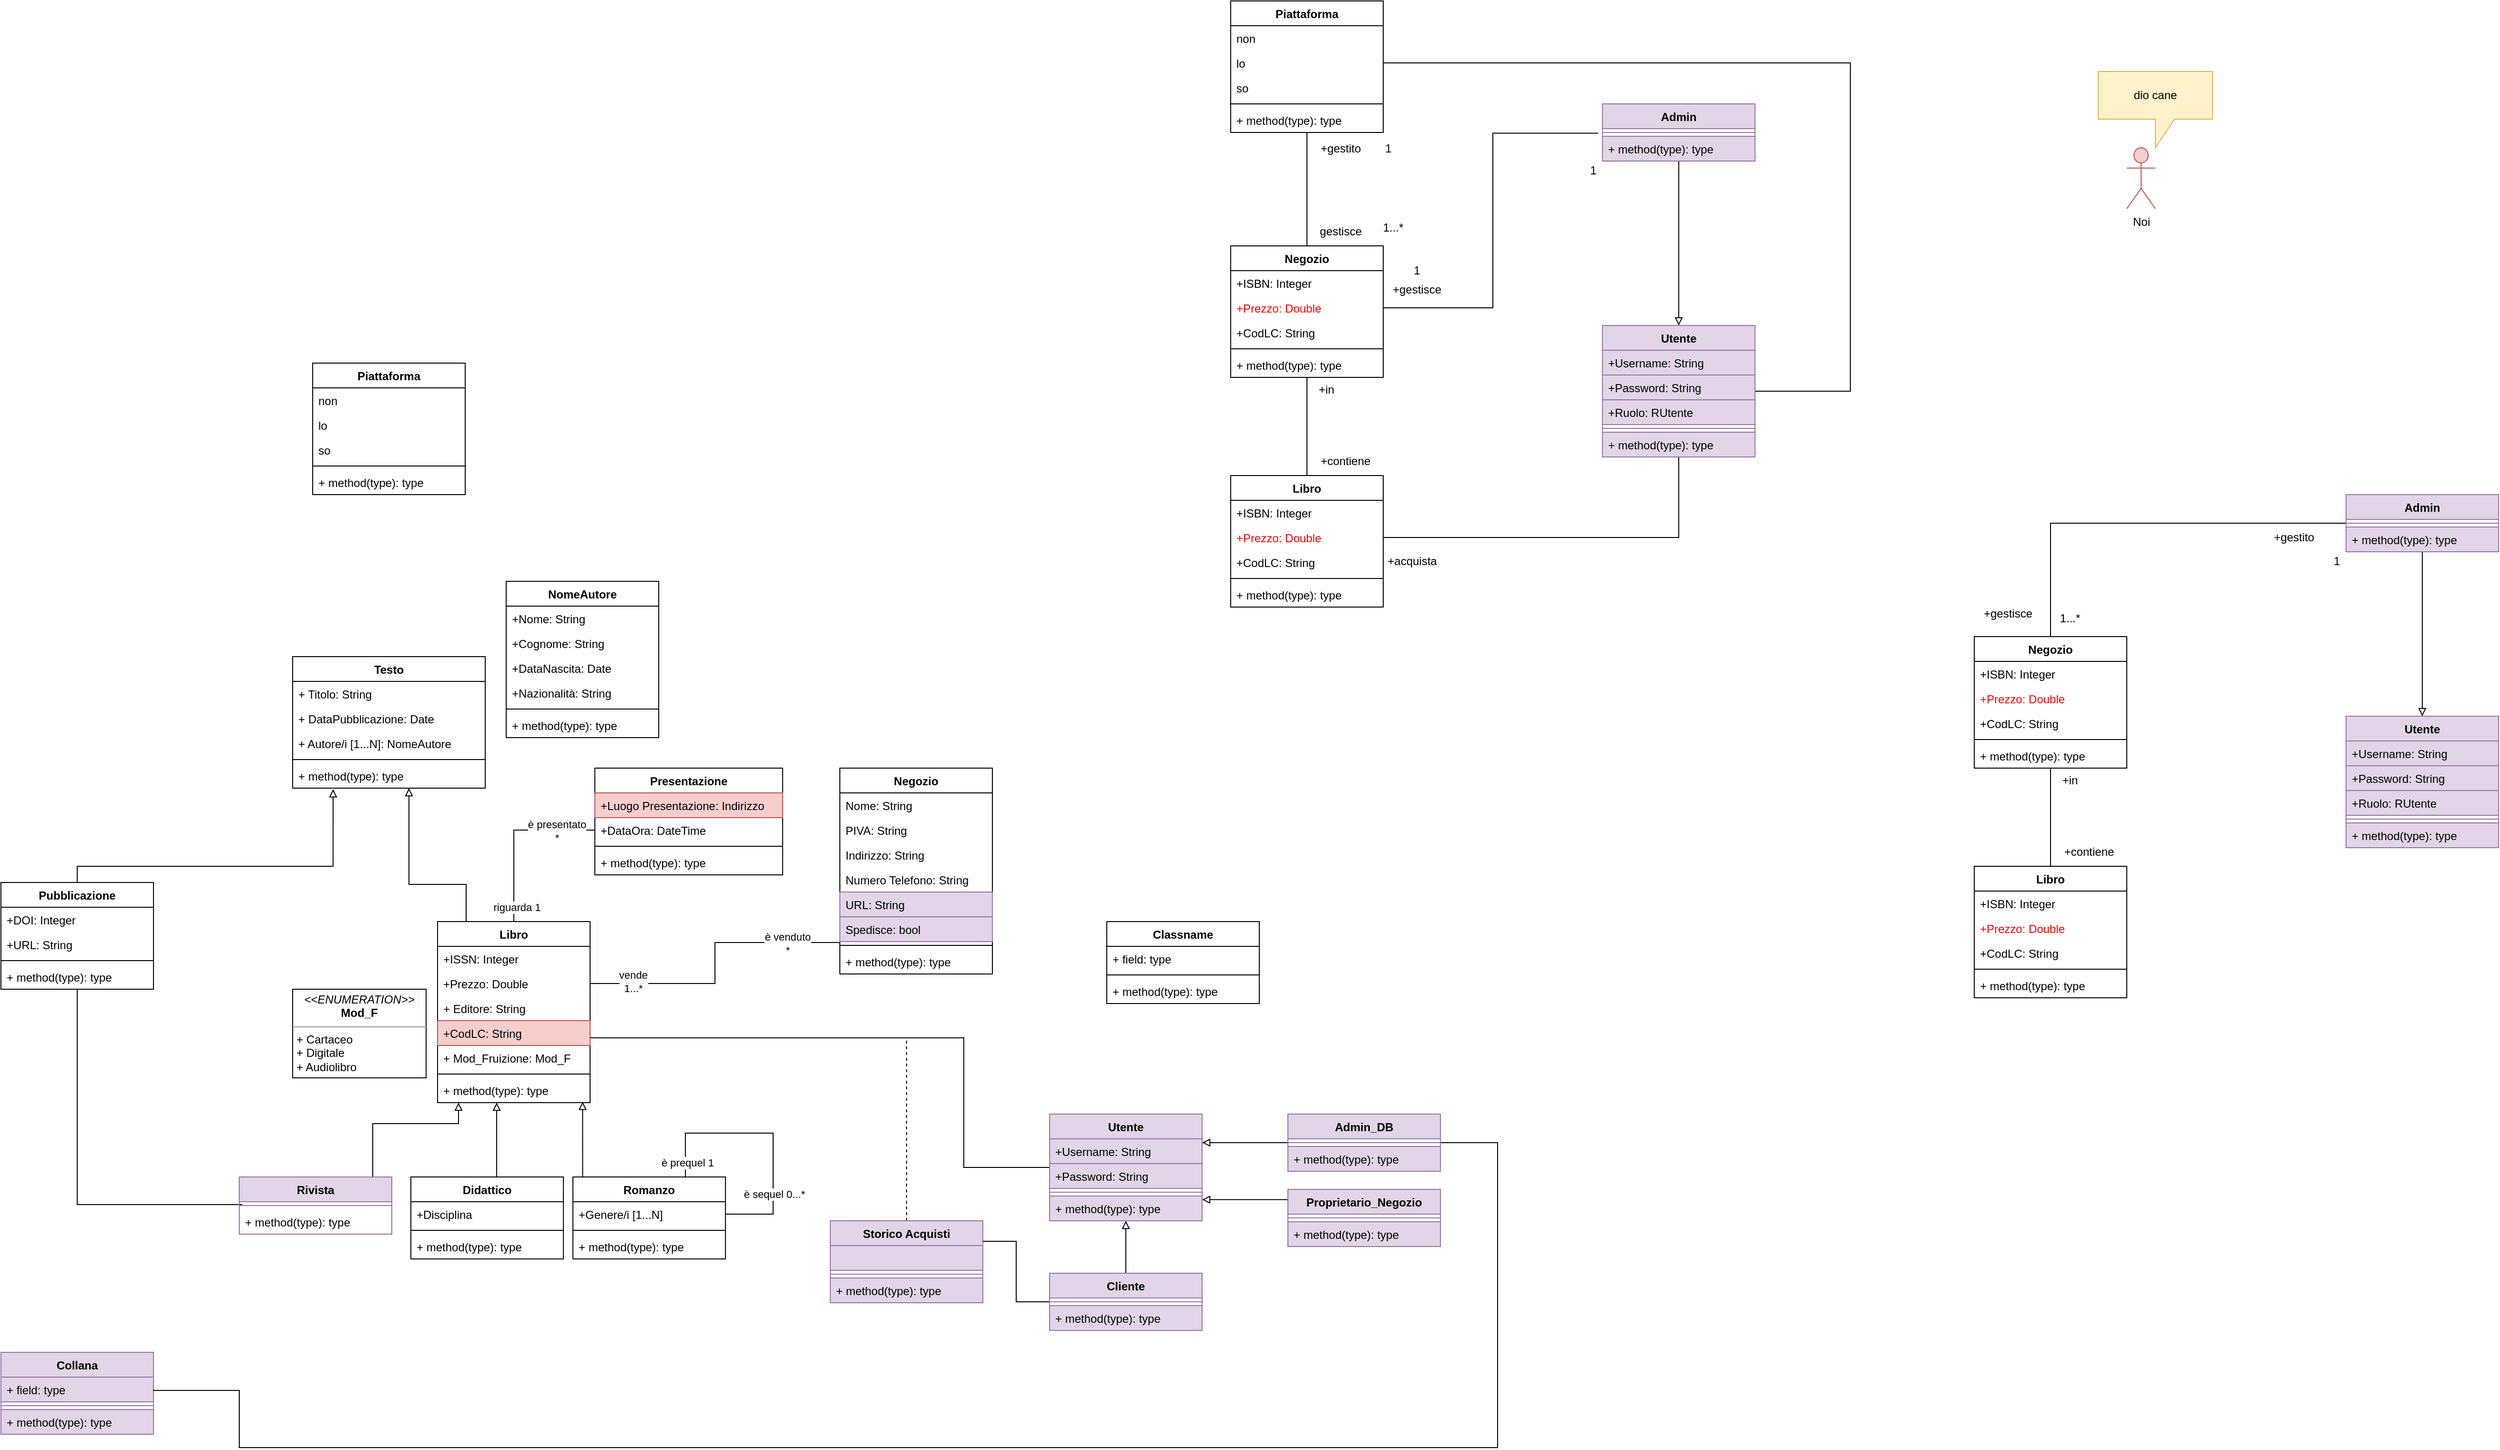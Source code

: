 <mxfile version="20.3.0" type="device"><diagram id="C5RBs43oDa-KdzZeNtuy" name="Page-1"><mxGraphModel dx="1384" dy="1682" grid="1" gridSize="10" guides="1" tooltips="1" connect="1" arrows="1" fold="1" page="1" pageScale="1" pageWidth="1169" pageHeight="827" math="0" shadow="0"><root><mxCell id="WIyWlLk6GJQsqaUBKTNV-0"/><mxCell id="WIyWlLk6GJQsqaUBKTNV-1" parent="WIyWlLk6GJQsqaUBKTNV-0"/><mxCell id="GNmW5u2Wgy6N8lQyYWQ4-23" style="edgeStyle=orthogonalEdgeStyle;rounded=0;orthogonalLoop=1;jettySize=auto;html=1;startArrow=block;startFill=0;endArrow=none;endFill=0;" parent="WIyWlLk6GJQsqaUBKTNV-1" source="GNmW5u2Wgy6N8lQyYWQ4-28" edge="1" target="IbKNKW6FfTXGyC9et3PT-133"><mxGeometry relative="1" as="geometry"><mxPoint x="498" y="398.0" as="targetPoint"/><Array as="points"><mxPoint x="650" y="610"/><mxPoint x="560" y="610"/></Array></mxGeometry></mxCell><mxCell id="GNmW5u2Wgy6N8lQyYWQ4-24" style="edgeStyle=orthogonalEdgeStyle;rounded=0;orthogonalLoop=1;jettySize=auto;html=1;endArrow=none;endFill=0;startArrow=block;startFill=0;" parent="WIyWlLk6GJQsqaUBKTNV-1" source="GNmW5u2Wgy6N8lQyYWQ4-0" edge="1"><mxGeometry relative="1" as="geometry"><mxPoint x="658" y="398.0" as="targetPoint"/><Array as="points"><mxPoint x="598" y="359"/><mxPoint x="658" y="359"/></Array></mxGeometry></mxCell><mxCell id="GNmW5u2Wgy6N8lQyYWQ4-0" value="Testo" style="swimlane;fontStyle=1;align=center;verticalAlign=top;childLayout=stackLayout;horizontal=1;startSize=26;horizontalStack=0;resizeParent=1;resizeParentMax=0;resizeLast=0;collapsible=1;marginBottom=0;" parent="WIyWlLk6GJQsqaUBKTNV-1" vertex="1"><mxGeometry x="476" y="120" width="202" height="138" as="geometry"/></mxCell><mxCell id="GNmW5u2Wgy6N8lQyYWQ4-4" value="+ Titolo: String" style="text;strokeColor=none;fillColor=none;align=left;verticalAlign=top;spacingLeft=4;spacingRight=4;overflow=hidden;rotatable=0;points=[[0,0.5],[1,0.5]];portConstraint=eastwest;" parent="GNmW5u2Wgy6N8lQyYWQ4-0" vertex="1"><mxGeometry y="26" width="202" height="26" as="geometry"/></mxCell><mxCell id="GNmW5u2Wgy6N8lQyYWQ4-5" value="+ DataPubblicazione: Date" style="text;strokeColor=none;fillColor=none;align=left;verticalAlign=top;spacingLeft=4;spacingRight=4;overflow=hidden;rotatable=0;points=[[0,0.5],[1,0.5]];portConstraint=eastwest;" parent="GNmW5u2Wgy6N8lQyYWQ4-0" vertex="1"><mxGeometry y="52" width="202" height="26" as="geometry"/></mxCell><mxCell id="GNmW5u2Wgy6N8lQyYWQ4-7" value="+ Autore/i [1...N]: NomeAutore" style="text;strokeColor=none;fillColor=none;align=left;verticalAlign=top;spacingLeft=4;spacingRight=4;overflow=hidden;rotatable=0;points=[[0,0.5],[1,0.5]];portConstraint=eastwest;" parent="GNmW5u2Wgy6N8lQyYWQ4-0" vertex="1"><mxGeometry y="78" width="202" height="26" as="geometry"/></mxCell><mxCell id="GNmW5u2Wgy6N8lQyYWQ4-2" value="" style="line;strokeWidth=1;fillColor=none;align=left;verticalAlign=middle;spacingTop=-1;spacingLeft=3;spacingRight=3;rotatable=0;labelPosition=right;points=[];portConstraint=eastwest;strokeColor=inherit;" parent="GNmW5u2Wgy6N8lQyYWQ4-0" vertex="1"><mxGeometry y="104" width="202" height="8" as="geometry"/></mxCell><mxCell id="GNmW5u2Wgy6N8lQyYWQ4-3" value="+ method(type): type" style="text;strokeColor=none;fillColor=none;align=left;verticalAlign=top;spacingLeft=4;spacingRight=4;overflow=hidden;rotatable=0;points=[[0,0.5],[1,0.5]];portConstraint=eastwest;" parent="GNmW5u2Wgy6N8lQyYWQ4-0" vertex="1"><mxGeometry y="112" width="202" height="26" as="geometry"/></mxCell><mxCell id="GNmW5u2Wgy6N8lQyYWQ4-22" value="&lt;p style=&quot;margin:0px;margin-top:4px;text-align:center;&quot;&gt;&lt;i&gt;&amp;lt;&amp;lt;ENUMERATION&amp;gt;&amp;gt;&lt;/i&gt;&lt;br&gt;&lt;b&gt;Mod_F&lt;/b&gt;&lt;/p&gt;&lt;hr size=&quot;1&quot;&gt;&lt;p style=&quot;margin:0px;margin-left:4px;&quot;&gt;+ Cartaceo&lt;/p&gt;&lt;p style=&quot;margin:0px;margin-left:4px;&quot;&gt;+ Digitale&lt;/p&gt;&lt;p style=&quot;margin:0px;margin-left:4px;&quot;&gt;+ Audiolibro&lt;/p&gt;" style="verticalAlign=top;align=left;overflow=fill;fontSize=12;fontFamily=Helvetica;html=1;" parent="WIyWlLk6GJQsqaUBKTNV-1" vertex="1"><mxGeometry x="476" y="469" width="140" height="93" as="geometry"/></mxCell><mxCell id="GNmW5u2Wgy6N8lQyYWQ4-35" style="edgeStyle=orthogonalEdgeStyle;rounded=0;orthogonalLoop=1;jettySize=auto;html=1;fontColor=#FF0000;startArrow=block;startFill=0;endArrow=none;endFill=0;entryX=0.864;entryY=0;entryDx=0;entryDy=0;entryPerimeter=0;" parent="WIyWlLk6GJQsqaUBKTNV-1" source="GNmW5u2Wgy6N8lQyYWQ4-25" edge="1" target="GNmW5u2Wgy6N8lQyYWQ4-41"><mxGeometry relative="1" as="geometry"><mxPoint x="658" y="598" as="targetPoint"/><Array as="points"><mxPoint x="690" y="666"/></Array></mxGeometry></mxCell><mxCell id="-DGc6v_UdzE8PLedglcd-0" style="edgeStyle=orthogonalEdgeStyle;rounded=0;orthogonalLoop=1;jettySize=auto;html=1;endArrow=none;endFill=0;" parent="WIyWlLk6GJQsqaUBKTNV-1" source="GNmW5u2Wgy6N8lQyYWQ4-25" target="GNmW5u2Wgy6N8lQyYWQ4-72" edge="1"><mxGeometry relative="1" as="geometry"/></mxCell><mxCell id="-DGc6v_UdzE8PLedglcd-12" value="è presentato&lt;br&gt;*" style="edgeLabel;html=1;align=center;verticalAlign=middle;resizable=0;points=[];fontColor=#000000;" parent="-DGc6v_UdzE8PLedglcd-0" vertex="1" connectable="0"><mxGeometry x="0.552" y="-1" relative="1" as="geometry"><mxPoint as="offset"/></mxGeometry></mxCell><mxCell id="-DGc6v_UdzE8PLedglcd-13" value="riguarda 1" style="edgeLabel;html=1;align=center;verticalAlign=middle;resizable=0;points=[];fontColor=#000000;" parent="-DGc6v_UdzE8PLedglcd-0" vertex="1" connectable="0"><mxGeometry x="-0.828" y="-3" relative="1" as="geometry"><mxPoint as="offset"/></mxGeometry></mxCell><mxCell id="IbKNKW6FfTXGyC9et3PT-155" style="edgeStyle=orthogonalEdgeStyle;rounded=0;orthogonalLoop=1;jettySize=auto;html=1;fontSize=12;fontColor=#000000;endArrow=none;endFill=0;" edge="1" parent="WIyWlLk6GJQsqaUBKTNV-1" source="GNmW5u2Wgy6N8lQyYWQ4-25" target="IbKNKW6FfTXGyC9et3PT-14"><mxGeometry relative="1" as="geometry"><Array as="points"><mxPoint x="1180" y="520"/></Array></mxGeometry></mxCell><mxCell id="GNmW5u2Wgy6N8lQyYWQ4-25" value="Libro" style="swimlane;fontStyle=1;align=center;verticalAlign=top;childLayout=stackLayout;horizontal=1;startSize=26;horizontalStack=0;resizeParent=1;resizeParentMax=0;resizeLast=0;collapsible=1;marginBottom=0;" parent="WIyWlLk6GJQsqaUBKTNV-1" vertex="1"><mxGeometry x="628" y="398" width="160" height="190" as="geometry"/></mxCell><mxCell id="GNmW5u2Wgy6N8lQyYWQ4-26" value="+ISSN: Integer" style="text;strokeColor=none;fillColor=none;align=left;verticalAlign=top;spacingLeft=4;spacingRight=4;overflow=hidden;rotatable=0;points=[[0,0.5],[1,0.5]];portConstraint=eastwest;" parent="GNmW5u2Wgy6N8lQyYWQ4-25" vertex="1"><mxGeometry y="26" width="160" height="26" as="geometry"/></mxCell><mxCell id="GNmW5u2Wgy6N8lQyYWQ4-33" value="+Prezzo: Double" style="text;strokeColor=none;fillColor=none;align=left;verticalAlign=top;spacingLeft=4;spacingRight=4;overflow=hidden;rotatable=0;points=[[0,0.5],[1,0.5]];portConstraint=eastwest;fontColor=#000000;" parent="GNmW5u2Wgy6N8lQyYWQ4-25" vertex="1"><mxGeometry y="52" width="160" height="26" as="geometry"/></mxCell><mxCell id="GNmW5u2Wgy6N8lQyYWQ4-8" value="+ Editore: String" style="text;strokeColor=none;fillColor=none;align=left;verticalAlign=top;spacingLeft=4;spacingRight=4;overflow=hidden;rotatable=0;points=[[0,0.5],[1,0.5]];portConstraint=eastwest;" parent="GNmW5u2Wgy6N8lQyYWQ4-25" vertex="1"><mxGeometry y="78" width="160" height="26" as="geometry"/></mxCell><mxCell id="-DGc6v_UdzE8PLedglcd-32" value="+CodLC: String" style="text;strokeColor=#b85450;fillColor=#f8cecc;align=left;verticalAlign=top;spacingLeft=4;spacingRight=4;overflow=hidden;rotatable=0;points=[[0,0.5],[1,0.5]];portConstraint=eastwest;" parent="GNmW5u2Wgy6N8lQyYWQ4-25" vertex="1"><mxGeometry y="104" width="160" height="26" as="geometry"/></mxCell><mxCell id="GNmW5u2Wgy6N8lQyYWQ4-6" value="+ Mod_Fruizione: Mod_F" style="text;strokeColor=none;fillColor=none;align=left;verticalAlign=top;spacingLeft=4;spacingRight=4;overflow=hidden;rotatable=0;points=[[0,0.5],[1,0.5]];portConstraint=eastwest;" parent="GNmW5u2Wgy6N8lQyYWQ4-25" vertex="1"><mxGeometry y="130" width="160" height="26" as="geometry"/></mxCell><mxCell id="GNmW5u2Wgy6N8lQyYWQ4-27" value="" style="line;strokeWidth=1;fillColor=none;align=left;verticalAlign=middle;spacingTop=-1;spacingLeft=3;spacingRight=3;rotatable=0;labelPosition=right;points=[];portConstraint=eastwest;strokeColor=inherit;" parent="GNmW5u2Wgy6N8lQyYWQ4-25" vertex="1"><mxGeometry y="156" width="160" height="8" as="geometry"/></mxCell><mxCell id="GNmW5u2Wgy6N8lQyYWQ4-28" value="+ method(type): type" style="text;strokeColor=none;fillColor=none;align=left;verticalAlign=top;spacingLeft=4;spacingRight=4;overflow=hidden;rotatable=0;points=[[0,0.5],[1,0.5]];portConstraint=eastwest;" parent="GNmW5u2Wgy6N8lQyYWQ4-25" vertex="1"><mxGeometry y="164" width="160" height="26" as="geometry"/></mxCell><mxCell id="IbKNKW6FfTXGyC9et3PT-183" style="edgeStyle=orthogonalEdgeStyle;rounded=0;orthogonalLoop=1;jettySize=auto;html=1;entryX=0.21;entryY=1.044;entryDx=0;entryDy=0;entryPerimeter=0;fontSize=12;fontColor=#000000;startArrow=none;startFill=0;endArrow=block;endFill=0;" edge="1" parent="WIyWlLk6GJQsqaUBKTNV-1" source="GNmW5u2Wgy6N8lQyYWQ4-29" target="GNmW5u2Wgy6N8lQyYWQ4-3"><mxGeometry relative="1" as="geometry"><Array as="points"><mxPoint x="250" y="340"/><mxPoint x="518" y="340"/></Array></mxGeometry></mxCell><mxCell id="IbKNKW6FfTXGyC9et3PT-184" style="edgeStyle=orthogonalEdgeStyle;rounded=0;orthogonalLoop=1;jettySize=auto;html=1;entryX=0.019;entryY=-0.192;entryDx=0;entryDy=0;entryPerimeter=0;fontSize=12;fontColor=#000000;startArrow=none;startFill=0;endArrow=none;endFill=0;" edge="1" parent="WIyWlLk6GJQsqaUBKTNV-1" source="GNmW5u2Wgy6N8lQyYWQ4-29" target="IbKNKW6FfTXGyC9et3PT-136"><mxGeometry relative="1" as="geometry"/></mxCell><mxCell id="GNmW5u2Wgy6N8lQyYWQ4-29" value="Pubblicazione" style="swimlane;fontStyle=1;align=center;verticalAlign=top;childLayout=stackLayout;horizontal=1;startSize=26;horizontalStack=0;resizeParent=1;resizeParentMax=0;resizeLast=0;collapsible=1;marginBottom=0;" parent="WIyWlLk6GJQsqaUBKTNV-1" vertex="1"><mxGeometry x="170" y="357" width="160" height="112" as="geometry"/></mxCell><mxCell id="GNmW5u2Wgy6N8lQyYWQ4-30" value="+DOI: Integer" style="text;strokeColor=none;fillColor=none;align=left;verticalAlign=top;spacingLeft=4;spacingRight=4;overflow=hidden;rotatable=0;points=[[0,0.5],[1,0.5]];portConstraint=eastwest;" parent="GNmW5u2Wgy6N8lQyYWQ4-29" vertex="1"><mxGeometry y="26" width="160" height="26" as="geometry"/></mxCell><mxCell id="GNmW5u2Wgy6N8lQyYWQ4-32" value="+URL: String" style="text;strokeColor=none;fillColor=none;align=left;verticalAlign=top;spacingLeft=4;spacingRight=4;overflow=hidden;rotatable=0;points=[[0,0.5],[1,0.5]];portConstraint=eastwest;" parent="GNmW5u2Wgy6N8lQyYWQ4-29" vertex="1"><mxGeometry y="52" width="160" height="26" as="geometry"/></mxCell><mxCell id="GNmW5u2Wgy6N8lQyYWQ4-31" value="" style="line;strokeWidth=1;fillColor=none;align=left;verticalAlign=middle;spacingTop=-1;spacingLeft=3;spacingRight=3;rotatable=0;labelPosition=right;points=[];portConstraint=eastwest;strokeColor=inherit;" parent="GNmW5u2Wgy6N8lQyYWQ4-29" vertex="1"><mxGeometry y="78" width="160" height="8" as="geometry"/></mxCell><mxCell id="IbKNKW6FfTXGyC9et3PT-154" value="+ method(type): type" style="text;strokeColor=none;fillColor=none;align=left;verticalAlign=top;spacingLeft=4;spacingRight=4;overflow=hidden;rotatable=0;points=[[0,0.5],[1,0.5]];portConstraint=eastwest;fontSize=12;" vertex="1" parent="GNmW5u2Wgy6N8lQyYWQ4-29"><mxGeometry y="86" width="160" height="26" as="geometry"/></mxCell><mxCell id="GNmW5u2Wgy6N8lQyYWQ4-36" style="edgeStyle=orthogonalEdgeStyle;rounded=0;orthogonalLoop=1;jettySize=auto;html=1;fontColor=#FF0000;startArrow=block;startFill=0;endArrow=none;endFill=0;exitX=0.951;exitY=0.967;exitDx=0;exitDy=0;exitPerimeter=0;" parent="WIyWlLk6GJQsqaUBKTNV-1" edge="1" source="GNmW5u2Wgy6N8lQyYWQ4-28"><mxGeometry relative="1" as="geometry"><mxPoint x="770" y="666" as="targetPoint"/><mxPoint x="780" y="540" as="sourcePoint"/><Array as="points"><mxPoint x="780" y="666"/></Array></mxGeometry></mxCell><mxCell id="GNmW5u2Wgy6N8lQyYWQ4-41" value="Didattico" style="swimlane;fontStyle=1;align=center;verticalAlign=top;childLayout=stackLayout;horizontal=1;startSize=26;horizontalStack=0;resizeParent=1;resizeParentMax=0;resizeLast=0;collapsible=1;marginBottom=0;fontColor=#000000;" parent="WIyWlLk6GJQsqaUBKTNV-1" vertex="1"><mxGeometry x="600" y="666" width="160" height="86" as="geometry"/></mxCell><mxCell id="GNmW5u2Wgy6N8lQyYWQ4-42" value="+Disciplina" style="text;strokeColor=none;fillColor=none;align=left;verticalAlign=top;spacingLeft=4;spacingRight=4;overflow=hidden;rotatable=0;points=[[0,0.5],[1,0.5]];portConstraint=eastwest;fontColor=#000000;" parent="GNmW5u2Wgy6N8lQyYWQ4-41" vertex="1"><mxGeometry y="26" width="160" height="26" as="geometry"/></mxCell><mxCell id="GNmW5u2Wgy6N8lQyYWQ4-43" value="" style="line;strokeWidth=1;fillColor=none;align=left;verticalAlign=middle;spacingTop=-1;spacingLeft=3;spacingRight=3;rotatable=0;labelPosition=right;points=[];portConstraint=eastwest;strokeColor=inherit;fontColor=#000000;" parent="GNmW5u2Wgy6N8lQyYWQ4-41" vertex="1"><mxGeometry y="52" width="160" height="8" as="geometry"/></mxCell><mxCell id="GNmW5u2Wgy6N8lQyYWQ4-44" value="+ method(type): type" style="text;strokeColor=none;fillColor=none;align=left;verticalAlign=top;spacingLeft=4;spacingRight=4;overflow=hidden;rotatable=0;points=[[0,0.5],[1,0.5]];portConstraint=eastwest;fontColor=#000000;" parent="GNmW5u2Wgy6N8lQyYWQ4-41" vertex="1"><mxGeometry y="60" width="160" height="26" as="geometry"/></mxCell><mxCell id="GNmW5u2Wgy6N8lQyYWQ4-49" value="Romanzo" style="swimlane;fontStyle=1;align=center;verticalAlign=top;childLayout=stackLayout;horizontal=1;startSize=26;horizontalStack=0;resizeParent=1;resizeParentMax=0;resizeLast=0;collapsible=1;marginBottom=0;fontColor=#000000;" parent="WIyWlLk6GJQsqaUBKTNV-1" vertex="1"><mxGeometry x="770" y="666" width="160" height="86" as="geometry"/></mxCell><mxCell id="GNmW5u2Wgy6N8lQyYWQ4-50" value="+Genere/i [1...N]" style="text;strokeColor=none;fillColor=none;align=left;verticalAlign=top;spacingLeft=4;spacingRight=4;overflow=hidden;rotatable=0;points=[[0,0.5],[1,0.5]];portConstraint=eastwest;fontColor=#000000;" parent="GNmW5u2Wgy6N8lQyYWQ4-49" vertex="1"><mxGeometry y="26" width="160" height="26" as="geometry"/></mxCell><mxCell id="GNmW5u2Wgy6N8lQyYWQ4-51" value="" style="line;strokeWidth=1;fillColor=none;align=left;verticalAlign=middle;spacingTop=-1;spacingLeft=3;spacingRight=3;rotatable=0;labelPosition=right;points=[];portConstraint=eastwest;strokeColor=inherit;fontColor=#000000;" parent="GNmW5u2Wgy6N8lQyYWQ4-49" vertex="1"><mxGeometry y="52" width="160" height="8" as="geometry"/></mxCell><mxCell id="GNmW5u2Wgy6N8lQyYWQ4-52" value="+ method(type): type" style="text;strokeColor=none;fillColor=none;align=left;verticalAlign=top;spacingLeft=4;spacingRight=4;overflow=hidden;rotatable=0;points=[[0,0.5],[1,0.5]];portConstraint=eastwest;fontColor=#000000;" parent="GNmW5u2Wgy6N8lQyYWQ4-49" vertex="1"><mxGeometry y="60" width="160" height="26" as="geometry"/></mxCell><mxCell id="GNmW5u2Wgy6N8lQyYWQ4-53" style="edgeStyle=orthogonalEdgeStyle;rounded=0;orthogonalLoop=1;jettySize=auto;html=1;fontColor=#000000;startArrow=none;startFill=0;endArrow=none;endFill=0;entryX=0.75;entryY=0;entryDx=0;entryDy=0;exitX=1;exitY=0.5;exitDx=0;exitDy=0;" parent="GNmW5u2Wgy6N8lQyYWQ4-49" source="GNmW5u2Wgy6N8lQyYWQ4-50" target="GNmW5u2Wgy6N8lQyYWQ4-49" edge="1"><mxGeometry relative="1" as="geometry"><mxPoint x="118" y="-88" as="targetPoint"/><Array as="points"><mxPoint x="210" y="39"/><mxPoint x="210" y="-46"/><mxPoint x="118" y="-46"/><mxPoint x="118"/></Array></mxGeometry></mxCell><mxCell id="-DGc6v_UdzE8PLedglcd-9" value="è prequel 1" style="edgeLabel;html=1;align=center;verticalAlign=middle;resizable=0;points=[];fontColor=#000000;" parent="GNmW5u2Wgy6N8lQyYWQ4-53" vertex="1" connectable="0"><mxGeometry x="0.945" y="2" relative="1" as="geometry"><mxPoint y="-10" as="offset"/></mxGeometry></mxCell><mxCell id="-DGc6v_UdzE8PLedglcd-10" value="è sequel 0...*" style="edgeLabel;html=1;align=center;verticalAlign=middle;resizable=0;points=[];fontColor=#000000;" parent="GNmW5u2Wgy6N8lQyYWQ4-53" vertex="1" connectable="0"><mxGeometry x="-0.892" relative="1" as="geometry"><mxPoint x="36" y="-21" as="offset"/></mxGeometry></mxCell><mxCell id="GNmW5u2Wgy6N8lQyYWQ4-67" value="Presentazione" style="swimlane;fontStyle=1;align=center;verticalAlign=top;childLayout=stackLayout;horizontal=1;startSize=26;horizontalStack=0;resizeParent=1;resizeParentMax=0;resizeLast=0;collapsible=1;marginBottom=0;fontSize=12;fontColor=#000000;" parent="WIyWlLk6GJQsqaUBKTNV-1" vertex="1"><mxGeometry x="793" y="237" width="197" height="112" as="geometry"/></mxCell><mxCell id="GNmW5u2Wgy6N8lQyYWQ4-68" value="+Luogo Presentazione: Indirizzo" style="text;strokeColor=#b85450;fillColor=#f8cecc;align=left;verticalAlign=top;spacingLeft=4;spacingRight=4;overflow=hidden;rotatable=0;points=[[0,0.5],[1,0.5]];portConstraint=eastwest;fontSize=12;" parent="GNmW5u2Wgy6N8lQyYWQ4-67" vertex="1"><mxGeometry y="26" width="197" height="26" as="geometry"/></mxCell><mxCell id="GNmW5u2Wgy6N8lQyYWQ4-72" value="+DataOra: DateTime" style="text;strokeColor=none;fillColor=none;align=left;verticalAlign=top;spacingLeft=4;spacingRight=4;overflow=hidden;rotatable=0;points=[[0,0.5],[1,0.5]];portConstraint=eastwest;fontSize=12;fontColor=#000000;" parent="GNmW5u2Wgy6N8lQyYWQ4-67" vertex="1"><mxGeometry y="52" width="197" height="26" as="geometry"/></mxCell><mxCell id="GNmW5u2Wgy6N8lQyYWQ4-69" value="" style="line;strokeWidth=1;fillColor=none;align=left;verticalAlign=middle;spacingTop=-1;spacingLeft=3;spacingRight=3;rotatable=0;labelPosition=right;points=[];portConstraint=eastwest;strokeColor=inherit;fontSize=12;fontColor=#000000;" parent="GNmW5u2Wgy6N8lQyYWQ4-67" vertex="1"><mxGeometry y="78" width="197" height="8" as="geometry"/></mxCell><mxCell id="GNmW5u2Wgy6N8lQyYWQ4-70" value="+ method(type): type" style="text;strokeColor=none;fillColor=none;align=left;verticalAlign=top;spacingLeft=4;spacingRight=4;overflow=hidden;rotatable=0;points=[[0,0.5],[1,0.5]];portConstraint=eastwest;fontSize=12;fontColor=#000000;" parent="GNmW5u2Wgy6N8lQyYWQ4-67" vertex="1"><mxGeometry y="86" width="197" height="26" as="geometry"/></mxCell><mxCell id="-DGc6v_UdzE8PLedglcd-1" value="Negozio" style="swimlane;fontStyle=1;align=center;verticalAlign=top;childLayout=stackLayout;horizontal=1;startSize=26;horizontalStack=0;resizeParent=1;resizeParentMax=0;resizeLast=0;collapsible=1;marginBottom=0;fontColor=#000000;" parent="WIyWlLk6GJQsqaUBKTNV-1" vertex="1"><mxGeometry x="1050" y="237" width="160" height="216" as="geometry"/></mxCell><mxCell id="-DGc6v_UdzE8PLedglcd-5" value="Nome: String" style="text;strokeColor=none;fillColor=none;align=left;verticalAlign=top;spacingLeft=4;spacingRight=4;overflow=hidden;rotatable=0;points=[[0,0.5],[1,0.5]];portConstraint=eastwest;fontColor=#000000;" parent="-DGc6v_UdzE8PLedglcd-1" vertex="1"><mxGeometry y="26" width="160" height="26" as="geometry"/></mxCell><mxCell id="-DGc6v_UdzE8PLedglcd-2" value="PIVA: String" style="text;strokeColor=none;fillColor=none;align=left;verticalAlign=top;spacingLeft=4;spacingRight=4;overflow=hidden;rotatable=0;points=[[0,0.5],[1,0.5]];portConstraint=eastwest;fontColor=#000000;" parent="-DGc6v_UdzE8PLedglcd-1" vertex="1"><mxGeometry y="52" width="160" height="26" as="geometry"/></mxCell><mxCell id="-DGc6v_UdzE8PLedglcd-17" value="Indirizzo: String" style="text;strokeColor=none;fillColor=none;align=left;verticalAlign=top;spacingLeft=4;spacingRight=4;overflow=hidden;rotatable=0;points=[[0,0.5],[1,0.5]];portConstraint=eastwest;fontColor=#000000;" parent="-DGc6v_UdzE8PLedglcd-1" vertex="1"><mxGeometry y="78" width="160" height="26" as="geometry"/></mxCell><mxCell id="-DGc6v_UdzE8PLedglcd-6" value="Numero Telefono: String" style="text;strokeColor=none;fillColor=none;align=left;verticalAlign=top;spacingLeft=4;spacingRight=4;overflow=hidden;rotatable=0;points=[[0,0.5],[1,0.5]];portConstraint=eastwest;fontColor=#000000;" parent="-DGc6v_UdzE8PLedglcd-1" vertex="1"><mxGeometry y="104" width="160" height="26" as="geometry"/></mxCell><mxCell id="IbKNKW6FfTXGyC9et3PT-151" value="URL: String" style="text;strokeColor=#9673a6;fillColor=#e1d5e7;align=left;verticalAlign=top;spacingLeft=4;spacingRight=4;overflow=hidden;rotatable=0;points=[[0,0.5],[1,0.5]];portConstraint=eastwest;" vertex="1" parent="-DGc6v_UdzE8PLedglcd-1"><mxGeometry y="130" width="160" height="26" as="geometry"/></mxCell><mxCell id="IbKNKW6FfTXGyC9et3PT-152" value="Spedisce: bool" style="text;strokeColor=#9673a6;fillColor=#e1d5e7;align=left;verticalAlign=top;spacingLeft=4;spacingRight=4;overflow=hidden;rotatable=0;points=[[0,0.5],[1,0.5]];portConstraint=eastwest;" vertex="1" parent="-DGc6v_UdzE8PLedglcd-1"><mxGeometry y="156" width="160" height="26" as="geometry"/></mxCell><mxCell id="-DGc6v_UdzE8PLedglcd-3" value="" style="line;strokeWidth=1;fillColor=none;align=left;verticalAlign=middle;spacingTop=-1;spacingLeft=3;spacingRight=3;rotatable=0;labelPosition=right;points=[];portConstraint=eastwest;fontColor=#000000;" parent="-DGc6v_UdzE8PLedglcd-1" vertex="1"><mxGeometry y="182" width="160" height="8" as="geometry"/></mxCell><mxCell id="-DGc6v_UdzE8PLedglcd-4" value="+ method(type): type" style="text;strokeColor=none;fillColor=none;align=left;verticalAlign=top;spacingLeft=4;spacingRight=4;overflow=hidden;rotatable=0;points=[[0,0.5],[1,0.5]];portConstraint=eastwest;fontColor=#000000;" parent="-DGc6v_UdzE8PLedglcd-1" vertex="1"><mxGeometry y="190" width="160" height="26" as="geometry"/></mxCell><mxCell id="-DGc6v_UdzE8PLedglcd-14" style="edgeStyle=orthogonalEdgeStyle;rounded=0;orthogonalLoop=1;jettySize=auto;html=1;fontColor=#000000;endArrow=none;endFill=0;" parent="WIyWlLk6GJQsqaUBKTNV-1" source="GNmW5u2Wgy6N8lQyYWQ4-33" edge="1"><mxGeometry relative="1" as="geometry"><mxPoint x="1050" y="420" as="targetPoint"/><Array as="points"><mxPoint x="919" y="463"/><mxPoint x="919" y="420"/><mxPoint x="1050" y="420"/></Array></mxGeometry></mxCell><mxCell id="-DGc6v_UdzE8PLedglcd-15" value="è venduto&lt;br&gt;*" style="edgeLabel;html=1;align=center;verticalAlign=middle;resizable=0;points=[];fontColor=#000000;" parent="-DGc6v_UdzE8PLedglcd-14" vertex="1" connectable="0"><mxGeometry x="0.793" y="-1" relative="1" as="geometry"><mxPoint x="-24" as="offset"/></mxGeometry></mxCell><mxCell id="-DGc6v_UdzE8PLedglcd-16" value="vende&lt;br&gt;1...*" style="edgeLabel;html=1;align=center;verticalAlign=middle;resizable=0;points=[];fontColor=#000000;" parent="-DGc6v_UdzE8PLedglcd-14" vertex="1" connectable="0"><mxGeometry x="-0.704" y="2" relative="1" as="geometry"><mxPoint as="offset"/></mxGeometry></mxCell><mxCell id="IbKNKW6FfTXGyC9et3PT-0" value="NomeAutore" style="swimlane;fontStyle=1;align=center;verticalAlign=top;childLayout=stackLayout;horizontal=1;startSize=26;horizontalStack=0;resizeParent=1;resizeParentMax=0;resizeLast=0;collapsible=1;marginBottom=0;fontSize=12;" vertex="1" parent="WIyWlLk6GJQsqaUBKTNV-1"><mxGeometry x="700" y="41" width="160" height="164" as="geometry"><mxRectangle x="690" y="110" width="110" height="30" as="alternateBounds"/></mxGeometry></mxCell><mxCell id="IbKNKW6FfTXGyC9et3PT-1" value="+Nome: String" style="text;align=left;verticalAlign=top;spacingLeft=4;spacingRight=4;overflow=hidden;rotatable=0;points=[[0,0.5],[1,0.5]];portConstraint=eastwest;fontSize=12;" vertex="1" parent="IbKNKW6FfTXGyC9et3PT-0"><mxGeometry y="26" width="160" height="26" as="geometry"/></mxCell><mxCell id="IbKNKW6FfTXGyC9et3PT-5" value="+Cognome: String" style="text;align=left;verticalAlign=top;spacingLeft=4;spacingRight=4;overflow=hidden;rotatable=0;points=[[0,0.5],[1,0.5]];portConstraint=eastwest;fontSize=12;" vertex="1" parent="IbKNKW6FfTXGyC9et3PT-0"><mxGeometry y="52" width="160" height="26" as="geometry"/></mxCell><mxCell id="IbKNKW6FfTXGyC9et3PT-8" value="+DataNascita: Date" style="text;align=left;verticalAlign=top;spacingLeft=4;spacingRight=4;overflow=hidden;rotatable=0;points=[[0,0.5],[1,0.5]];portConstraint=eastwest;fontSize=12;" vertex="1" parent="IbKNKW6FfTXGyC9et3PT-0"><mxGeometry y="78" width="160" height="26" as="geometry"/></mxCell><mxCell id="IbKNKW6FfTXGyC9et3PT-7" value="+Nazionalità: String" style="text;align=left;verticalAlign=top;spacingLeft=4;spacingRight=4;overflow=hidden;rotatable=0;points=[[0,0.5],[1,0.5]];portConstraint=eastwest;fontSize=12;" vertex="1" parent="IbKNKW6FfTXGyC9et3PT-0"><mxGeometry y="104" width="160" height="26" as="geometry"/></mxCell><mxCell id="IbKNKW6FfTXGyC9et3PT-2" value="" style="line;strokeWidth=1;align=left;verticalAlign=middle;spacingTop=-1;spacingLeft=3;spacingRight=3;rotatable=0;labelPosition=right;points=[];portConstraint=eastwest;fontSize=12;" vertex="1" parent="IbKNKW6FfTXGyC9et3PT-0"><mxGeometry y="130" width="160" height="8" as="geometry"/></mxCell><mxCell id="IbKNKW6FfTXGyC9et3PT-3" value="+ method(type): type" style="text;align=left;verticalAlign=top;spacingLeft=4;spacingRight=4;overflow=hidden;rotatable=0;points=[[0,0.5],[1,0.5]];portConstraint=eastwest;fontSize=12;" vertex="1" parent="IbKNKW6FfTXGyC9et3PT-0"><mxGeometry y="138" width="160" height="26" as="geometry"/></mxCell><mxCell id="IbKNKW6FfTXGyC9et3PT-175" style="edgeStyle=orthogonalEdgeStyle;rounded=0;orthogonalLoop=1;jettySize=auto;html=1;entryX=0.5;entryY=0;entryDx=0;entryDy=0;fontSize=12;fontColor=#000000;startArrow=block;startFill=0;endArrow=none;endFill=0;" edge="1" parent="WIyWlLk6GJQsqaUBKTNV-1" source="IbKNKW6FfTXGyC9et3PT-14" target="IbKNKW6FfTXGyC9et3PT-168"><mxGeometry relative="1" as="geometry"/></mxCell><mxCell id="IbKNKW6FfTXGyC9et3PT-14" value="Utente" style="swimlane;fontStyle=1;align=center;verticalAlign=top;childLayout=stackLayout;horizontal=1;startSize=26;horizontalStack=0;resizeParent=1;resizeParentMax=0;resizeLast=0;collapsible=1;marginBottom=0;fontSize=12;fillColor=#e1d5e7;strokeColor=#9673a6;" vertex="1" parent="WIyWlLk6GJQsqaUBKTNV-1"><mxGeometry x="1270" y="600" width="160" height="112" as="geometry"/></mxCell><mxCell id="IbKNKW6FfTXGyC9et3PT-15" value="+Username: String" style="text;strokeColor=#9673a6;fillColor=#e1d5e7;align=left;verticalAlign=top;spacingLeft=4;spacingRight=4;overflow=hidden;rotatable=0;points=[[0,0.5],[1,0.5]];portConstraint=eastwest;fontSize=12;" vertex="1" parent="IbKNKW6FfTXGyC9et3PT-14"><mxGeometry y="26" width="160" height="26" as="geometry"/></mxCell><mxCell id="IbKNKW6FfTXGyC9et3PT-18" value="+Password: String" style="text;strokeColor=#9673a6;fillColor=#e1d5e7;align=left;verticalAlign=top;spacingLeft=4;spacingRight=4;overflow=hidden;rotatable=0;points=[[0,0.5],[1,0.5]];portConstraint=eastwest;fontSize=12;" vertex="1" parent="IbKNKW6FfTXGyC9et3PT-14"><mxGeometry y="52" width="160" height="26" as="geometry"/></mxCell><mxCell id="IbKNKW6FfTXGyC9et3PT-16" value="" style="line;strokeWidth=1;fillColor=#e1d5e7;align=left;verticalAlign=middle;spacingTop=-1;spacingLeft=3;spacingRight=3;rotatable=0;labelPosition=right;points=[];portConstraint=eastwest;strokeColor=#9673a6;fontSize=12;" vertex="1" parent="IbKNKW6FfTXGyC9et3PT-14"><mxGeometry y="78" width="160" height="8" as="geometry"/></mxCell><mxCell id="IbKNKW6FfTXGyC9et3PT-17" value="+ method(type): type" style="text;strokeColor=#9673a6;fillColor=#e1d5e7;align=left;verticalAlign=top;spacingLeft=4;spacingRight=4;overflow=hidden;rotatable=0;points=[[0,0.5],[1,0.5]];portConstraint=eastwest;fontSize=12;" vertex="1" parent="IbKNKW6FfTXGyC9et3PT-14"><mxGeometry y="86" width="160" height="26" as="geometry"/></mxCell><mxCell id="IbKNKW6FfTXGyC9et3PT-28" value="Libro" style="swimlane;fontStyle=1;align=center;verticalAlign=top;childLayout=stackLayout;horizontal=1;startSize=26;horizontalStack=0;resizeParent=1;resizeParentMax=0;resizeLast=0;collapsible=1;marginBottom=0;" vertex="1" parent="WIyWlLk6GJQsqaUBKTNV-1"><mxGeometry x="2240" y="340" width="160" height="138" as="geometry"/></mxCell><mxCell id="IbKNKW6FfTXGyC9et3PT-29" value="+ISBN: Integer" style="text;strokeColor=none;fillColor=none;align=left;verticalAlign=top;spacingLeft=4;spacingRight=4;overflow=hidden;rotatable=0;points=[[0,0.5],[1,0.5]];portConstraint=eastwest;" vertex="1" parent="IbKNKW6FfTXGyC9et3PT-28"><mxGeometry y="26" width="160" height="26" as="geometry"/></mxCell><mxCell id="IbKNKW6FfTXGyC9et3PT-30" value="+Prezzo: Double" style="text;strokeColor=none;fillColor=none;align=left;verticalAlign=top;spacingLeft=4;spacingRight=4;overflow=hidden;rotatable=0;points=[[0,0.5],[1,0.5]];portConstraint=eastwest;fontColor=#FF0000;" vertex="1" parent="IbKNKW6FfTXGyC9et3PT-28"><mxGeometry y="52" width="160" height="26" as="geometry"/></mxCell><mxCell id="IbKNKW6FfTXGyC9et3PT-31" value="+CodLC: String" style="text;strokeColor=none;fillColor=none;align=left;verticalAlign=top;spacingLeft=4;spacingRight=4;overflow=hidden;rotatable=0;points=[[0,0.5],[1,0.5]];portConstraint=eastwest;" vertex="1" parent="IbKNKW6FfTXGyC9et3PT-28"><mxGeometry y="78" width="160" height="26" as="geometry"/></mxCell><mxCell id="IbKNKW6FfTXGyC9et3PT-32" value="" style="line;strokeWidth=1;fillColor=none;align=left;verticalAlign=middle;spacingTop=-1;spacingLeft=3;spacingRight=3;rotatable=0;labelPosition=right;points=[];portConstraint=eastwest;strokeColor=inherit;" vertex="1" parent="IbKNKW6FfTXGyC9et3PT-28"><mxGeometry y="104" width="160" height="8" as="geometry"/></mxCell><mxCell id="IbKNKW6FfTXGyC9et3PT-33" value="+ method(type): type" style="text;strokeColor=none;fillColor=none;align=left;verticalAlign=top;spacingLeft=4;spacingRight=4;overflow=hidden;rotatable=0;points=[[0,0.5],[1,0.5]];portConstraint=eastwest;" vertex="1" parent="IbKNKW6FfTXGyC9et3PT-28"><mxGeometry y="112" width="160" height="26" as="geometry"/></mxCell><mxCell id="IbKNKW6FfTXGyC9et3PT-60" style="edgeStyle=orthogonalEdgeStyle;rounded=0;orthogonalLoop=1;jettySize=auto;html=1;entryX=0.5;entryY=0;entryDx=0;entryDy=0;fontSize=12;endArrow=none;endFill=0;" edge="1" parent="WIyWlLk6GJQsqaUBKTNV-1" source="IbKNKW6FfTXGyC9et3PT-34" target="IbKNKW6FfTXGyC9et3PT-28"><mxGeometry relative="1" as="geometry"/></mxCell><mxCell id="IbKNKW6FfTXGyC9et3PT-34" value="Negozio" style="swimlane;fontStyle=1;align=center;verticalAlign=top;childLayout=stackLayout;horizontal=1;startSize=26;horizontalStack=0;resizeParent=1;resizeParentMax=0;resizeLast=0;collapsible=1;marginBottom=0;" vertex="1" parent="WIyWlLk6GJQsqaUBKTNV-1"><mxGeometry x="2240" y="99" width="160" height="138" as="geometry"/></mxCell><mxCell id="IbKNKW6FfTXGyC9et3PT-35" value="+ISBN: Integer" style="text;strokeColor=none;fillColor=none;align=left;verticalAlign=top;spacingLeft=4;spacingRight=4;overflow=hidden;rotatable=0;points=[[0,0.5],[1,0.5]];portConstraint=eastwest;" vertex="1" parent="IbKNKW6FfTXGyC9et3PT-34"><mxGeometry y="26" width="160" height="26" as="geometry"/></mxCell><mxCell id="IbKNKW6FfTXGyC9et3PT-36" value="+Prezzo: Double" style="text;strokeColor=none;fillColor=none;align=left;verticalAlign=top;spacingLeft=4;spacingRight=4;overflow=hidden;rotatable=0;points=[[0,0.5],[1,0.5]];portConstraint=eastwest;fontColor=#FF0000;" vertex="1" parent="IbKNKW6FfTXGyC9et3PT-34"><mxGeometry y="52" width="160" height="26" as="geometry"/></mxCell><mxCell id="IbKNKW6FfTXGyC9et3PT-37" value="+CodLC: String" style="text;strokeColor=none;fillColor=none;align=left;verticalAlign=top;spacingLeft=4;spacingRight=4;overflow=hidden;rotatable=0;points=[[0,0.5],[1,0.5]];portConstraint=eastwest;" vertex="1" parent="IbKNKW6FfTXGyC9et3PT-34"><mxGeometry y="78" width="160" height="26" as="geometry"/></mxCell><mxCell id="IbKNKW6FfTXGyC9et3PT-38" value="" style="line;strokeWidth=1;fillColor=none;align=left;verticalAlign=middle;spacingTop=-1;spacingLeft=3;spacingRight=3;rotatable=0;labelPosition=right;points=[];portConstraint=eastwest;strokeColor=inherit;" vertex="1" parent="IbKNKW6FfTXGyC9et3PT-34"><mxGeometry y="104" width="160" height="8" as="geometry"/></mxCell><mxCell id="IbKNKW6FfTXGyC9et3PT-39" value="+ method(type): type" style="text;strokeColor=none;fillColor=none;align=left;verticalAlign=top;spacingLeft=4;spacingRight=4;overflow=hidden;rotatable=0;points=[[0,0.5],[1,0.5]];portConstraint=eastwest;" vertex="1" parent="IbKNKW6FfTXGyC9et3PT-34"><mxGeometry y="112" width="160" height="26" as="geometry"/></mxCell><mxCell id="IbKNKW6FfTXGyC9et3PT-40" value="Utente" style="swimlane;fontStyle=1;align=center;verticalAlign=top;childLayout=stackLayout;horizontal=1;startSize=26;horizontalStack=0;resizeParent=1;resizeParentMax=0;resizeLast=0;collapsible=1;marginBottom=0;fontSize=12;fillColor=#e1d5e7;strokeColor=#9673a6;" vertex="1" parent="WIyWlLk6GJQsqaUBKTNV-1"><mxGeometry x="2630" y="182.5" width="160" height="138" as="geometry"/></mxCell><mxCell id="IbKNKW6FfTXGyC9et3PT-41" value="+Username: String" style="text;strokeColor=#9673a6;fillColor=#e1d5e7;align=left;verticalAlign=top;spacingLeft=4;spacingRight=4;overflow=hidden;rotatable=0;points=[[0,0.5],[1,0.5]];portConstraint=eastwest;fontSize=12;" vertex="1" parent="IbKNKW6FfTXGyC9et3PT-40"><mxGeometry y="26" width="160" height="26" as="geometry"/></mxCell><mxCell id="IbKNKW6FfTXGyC9et3PT-42" value="+Password: String" style="text;strokeColor=#9673a6;fillColor=#e1d5e7;align=left;verticalAlign=top;spacingLeft=4;spacingRight=4;overflow=hidden;rotatable=0;points=[[0,0.5],[1,0.5]];portConstraint=eastwest;fontSize=12;" vertex="1" parent="IbKNKW6FfTXGyC9et3PT-40"><mxGeometry y="52" width="160" height="26" as="geometry"/></mxCell><mxCell id="IbKNKW6FfTXGyC9et3PT-43" value="+Ruolo: RUtente" style="text;strokeColor=#9673a6;fillColor=#e1d5e7;align=left;verticalAlign=top;spacingLeft=4;spacingRight=4;overflow=hidden;rotatable=0;points=[[0,0.5],[1,0.5]];portConstraint=eastwest;fontSize=12;" vertex="1" parent="IbKNKW6FfTXGyC9et3PT-40"><mxGeometry y="78" width="160" height="26" as="geometry"/></mxCell><mxCell id="IbKNKW6FfTXGyC9et3PT-44" value="" style="line;strokeWidth=1;fillColor=#e1d5e7;align=left;verticalAlign=middle;spacingTop=-1;spacingLeft=3;spacingRight=3;rotatable=0;labelPosition=right;points=[];portConstraint=eastwest;strokeColor=#9673a6;fontSize=12;" vertex="1" parent="IbKNKW6FfTXGyC9et3PT-40"><mxGeometry y="104" width="160" height="8" as="geometry"/></mxCell><mxCell id="IbKNKW6FfTXGyC9et3PT-45" value="+ method(type): type" style="text;strokeColor=#9673a6;fillColor=#e1d5e7;align=left;verticalAlign=top;spacingLeft=4;spacingRight=4;overflow=hidden;rotatable=0;points=[[0,0.5],[1,0.5]];portConstraint=eastwest;fontSize=12;" vertex="1" parent="IbKNKW6FfTXGyC9et3PT-40"><mxGeometry y="112" width="160" height="26" as="geometry"/></mxCell><mxCell id="IbKNKW6FfTXGyC9et3PT-54" style="edgeStyle=orthogonalEdgeStyle;rounded=0;orthogonalLoop=1;jettySize=auto;html=1;entryX=0.5;entryY=0;entryDx=0;entryDy=0;fontSize=12;endArrow=block;endFill=0;" edge="1" parent="WIyWlLk6GJQsqaUBKTNV-1" source="IbKNKW6FfTXGyC9et3PT-46" target="IbKNKW6FfTXGyC9et3PT-40"><mxGeometry relative="1" as="geometry"/></mxCell><mxCell id="IbKNKW6FfTXGyC9et3PT-55" style="edgeStyle=orthogonalEdgeStyle;rounded=0;orthogonalLoop=1;jettySize=auto;html=1;fontSize=12;endArrow=none;endFill=0;" edge="1" parent="WIyWlLk6GJQsqaUBKTNV-1" source="IbKNKW6FfTXGyC9et3PT-46" target="IbKNKW6FfTXGyC9et3PT-34"><mxGeometry relative="1" as="geometry"/></mxCell><mxCell id="IbKNKW6FfTXGyC9et3PT-46" value="Admin" style="swimlane;fontStyle=1;align=center;verticalAlign=top;childLayout=stackLayout;horizontal=1;startSize=26;horizontalStack=0;resizeParent=1;resizeParentMax=0;resizeLast=0;collapsible=1;marginBottom=0;fontSize=12;fillColor=#e1d5e7;strokeColor=#9673a6;" vertex="1" parent="WIyWlLk6GJQsqaUBKTNV-1"><mxGeometry x="2630" y="-50" width="160" height="60" as="geometry"/></mxCell><mxCell id="IbKNKW6FfTXGyC9et3PT-50" value="" style="line;strokeWidth=1;fillColor=#e1d5e7;align=left;verticalAlign=middle;spacingTop=-1;spacingLeft=3;spacingRight=3;rotatable=0;labelPosition=right;points=[];portConstraint=eastwest;strokeColor=#9673a6;fontSize=12;" vertex="1" parent="IbKNKW6FfTXGyC9et3PT-46"><mxGeometry y="26" width="160" height="8" as="geometry"/></mxCell><mxCell id="IbKNKW6FfTXGyC9et3PT-51" value="+ method(type): type" style="text;strokeColor=#9673a6;fillColor=#e1d5e7;align=left;verticalAlign=top;spacingLeft=4;spacingRight=4;overflow=hidden;rotatable=0;points=[[0,0.5],[1,0.5]];portConstraint=eastwest;fontSize=12;" vertex="1" parent="IbKNKW6FfTXGyC9et3PT-46"><mxGeometry y="34" width="160" height="26" as="geometry"/></mxCell><mxCell id="IbKNKW6FfTXGyC9et3PT-56" value="+gestisce" style="text;html=1;align=center;verticalAlign=middle;resizable=0;points=[];autosize=1;strokeColor=none;fillColor=none;fontSize=12;" vertex="1" parent="WIyWlLk6GJQsqaUBKTNV-1"><mxGeometry x="2240" y="60" width="70" height="30" as="geometry"/></mxCell><mxCell id="IbKNKW6FfTXGyC9et3PT-57" value="+gestito" style="text;html=1;align=center;verticalAlign=middle;resizable=0;points=[];autosize=1;strokeColor=none;fillColor=none;fontSize=12;" vertex="1" parent="WIyWlLk6GJQsqaUBKTNV-1"><mxGeometry x="2540" y="-20" width="70" height="30" as="geometry"/></mxCell><mxCell id="IbKNKW6FfTXGyC9et3PT-58" value="1" style="text;html=1;align=center;verticalAlign=middle;resizable=0;points=[];autosize=1;strokeColor=none;fillColor=none;fontSize=12;" vertex="1" parent="WIyWlLk6GJQsqaUBKTNV-1"><mxGeometry x="2605" y="5" width="30" height="30" as="geometry"/></mxCell><mxCell id="IbKNKW6FfTXGyC9et3PT-59" value="1...*" style="text;html=1;align=center;verticalAlign=middle;resizable=0;points=[];autosize=1;strokeColor=none;fillColor=none;fontSize=12;" vertex="1" parent="WIyWlLk6GJQsqaUBKTNV-1"><mxGeometry x="2320" y="65" width="40" height="30" as="geometry"/></mxCell><mxCell id="IbKNKW6FfTXGyC9et3PT-61" value="+contiene" style="text;html=1;align=center;verticalAlign=middle;resizable=0;points=[];autosize=1;strokeColor=none;fillColor=none;fontSize=12;" vertex="1" parent="WIyWlLk6GJQsqaUBKTNV-1"><mxGeometry x="2320" y="310" width="80" height="30" as="geometry"/></mxCell><mxCell id="IbKNKW6FfTXGyC9et3PT-62" value="+in" style="text;html=1;align=center;verticalAlign=middle;resizable=0;points=[];autosize=1;strokeColor=none;fillColor=none;fontSize=12;" vertex="1" parent="WIyWlLk6GJQsqaUBKTNV-1"><mxGeometry x="2320" y="235" width="40" height="30" as="geometry"/></mxCell><mxCell id="IbKNKW6FfTXGyC9et3PT-63" value="Libro" style="swimlane;fontStyle=1;align=center;verticalAlign=top;childLayout=stackLayout;horizontal=1;startSize=26;horizontalStack=0;resizeParent=1;resizeParentMax=0;resizeLast=0;collapsible=1;marginBottom=0;" vertex="1" parent="WIyWlLk6GJQsqaUBKTNV-1"><mxGeometry x="1460" y="-70" width="160" height="138" as="geometry"/></mxCell><mxCell id="IbKNKW6FfTXGyC9et3PT-64" value="+ISBN: Integer" style="text;strokeColor=none;fillColor=none;align=left;verticalAlign=top;spacingLeft=4;spacingRight=4;overflow=hidden;rotatable=0;points=[[0,0.5],[1,0.5]];portConstraint=eastwest;" vertex="1" parent="IbKNKW6FfTXGyC9et3PT-63"><mxGeometry y="26" width="160" height="26" as="geometry"/></mxCell><mxCell id="IbKNKW6FfTXGyC9et3PT-65" value="+Prezzo: Double" style="text;strokeColor=none;fillColor=none;align=left;verticalAlign=top;spacingLeft=4;spacingRight=4;overflow=hidden;rotatable=0;points=[[0,0.5],[1,0.5]];portConstraint=eastwest;fontColor=#FF0000;" vertex="1" parent="IbKNKW6FfTXGyC9et3PT-63"><mxGeometry y="52" width="160" height="26" as="geometry"/></mxCell><mxCell id="IbKNKW6FfTXGyC9et3PT-66" value="+CodLC: String" style="text;strokeColor=none;fillColor=none;align=left;verticalAlign=top;spacingLeft=4;spacingRight=4;overflow=hidden;rotatable=0;points=[[0,0.5],[1,0.5]];portConstraint=eastwest;" vertex="1" parent="IbKNKW6FfTXGyC9et3PT-63"><mxGeometry y="78" width="160" height="26" as="geometry"/></mxCell><mxCell id="IbKNKW6FfTXGyC9et3PT-67" value="" style="line;strokeWidth=1;fillColor=none;align=left;verticalAlign=middle;spacingTop=-1;spacingLeft=3;spacingRight=3;rotatable=0;labelPosition=right;points=[];portConstraint=eastwest;strokeColor=inherit;" vertex="1" parent="IbKNKW6FfTXGyC9et3PT-63"><mxGeometry y="104" width="160" height="8" as="geometry"/></mxCell><mxCell id="IbKNKW6FfTXGyC9et3PT-68" value="+ method(type): type" style="text;strokeColor=none;fillColor=none;align=left;verticalAlign=top;spacingLeft=4;spacingRight=4;overflow=hidden;rotatable=0;points=[[0,0.5],[1,0.5]];portConstraint=eastwest;" vertex="1" parent="IbKNKW6FfTXGyC9et3PT-63"><mxGeometry y="112" width="160" height="26" as="geometry"/></mxCell><mxCell id="IbKNKW6FfTXGyC9et3PT-69" style="edgeStyle=orthogonalEdgeStyle;rounded=0;orthogonalLoop=1;jettySize=auto;html=1;entryX=0.5;entryY=0;entryDx=0;entryDy=0;fontSize=12;endArrow=none;endFill=0;" edge="1" parent="WIyWlLk6GJQsqaUBKTNV-1" source="IbKNKW6FfTXGyC9et3PT-70" target="IbKNKW6FfTXGyC9et3PT-63"><mxGeometry relative="1" as="geometry"/></mxCell><mxCell id="IbKNKW6FfTXGyC9et3PT-70" value="Negozio" style="swimlane;fontStyle=1;align=center;verticalAlign=top;childLayout=stackLayout;horizontal=1;startSize=26;horizontalStack=0;resizeParent=1;resizeParentMax=0;resizeLast=0;collapsible=1;marginBottom=0;" vertex="1" parent="WIyWlLk6GJQsqaUBKTNV-1"><mxGeometry x="1460" y="-311" width="160" height="138" as="geometry"/></mxCell><mxCell id="IbKNKW6FfTXGyC9et3PT-71" value="+ISBN: Integer" style="text;strokeColor=none;fillColor=none;align=left;verticalAlign=top;spacingLeft=4;spacingRight=4;overflow=hidden;rotatable=0;points=[[0,0.5],[1,0.5]];portConstraint=eastwest;" vertex="1" parent="IbKNKW6FfTXGyC9et3PT-70"><mxGeometry y="26" width="160" height="26" as="geometry"/></mxCell><mxCell id="IbKNKW6FfTXGyC9et3PT-72" value="+Prezzo: Double" style="text;strokeColor=none;fillColor=none;align=left;verticalAlign=top;spacingLeft=4;spacingRight=4;overflow=hidden;rotatable=0;points=[[0,0.5],[1,0.5]];portConstraint=eastwest;fontColor=#FF0000;" vertex="1" parent="IbKNKW6FfTXGyC9et3PT-70"><mxGeometry y="52" width="160" height="26" as="geometry"/></mxCell><mxCell id="IbKNKW6FfTXGyC9et3PT-73" value="+CodLC: String" style="text;strokeColor=none;fillColor=none;align=left;verticalAlign=top;spacingLeft=4;spacingRight=4;overflow=hidden;rotatable=0;points=[[0,0.5],[1,0.5]];portConstraint=eastwest;" vertex="1" parent="IbKNKW6FfTXGyC9et3PT-70"><mxGeometry y="78" width="160" height="26" as="geometry"/></mxCell><mxCell id="IbKNKW6FfTXGyC9et3PT-74" value="" style="line;strokeWidth=1;fillColor=none;align=left;verticalAlign=middle;spacingTop=-1;spacingLeft=3;spacingRight=3;rotatable=0;labelPosition=right;points=[];portConstraint=eastwest;strokeColor=inherit;" vertex="1" parent="IbKNKW6FfTXGyC9et3PT-70"><mxGeometry y="104" width="160" height="8" as="geometry"/></mxCell><mxCell id="IbKNKW6FfTXGyC9et3PT-75" value="+ method(type): type" style="text;strokeColor=none;fillColor=none;align=left;verticalAlign=top;spacingLeft=4;spacingRight=4;overflow=hidden;rotatable=0;points=[[0,0.5],[1,0.5]];portConstraint=eastwest;" vertex="1" parent="IbKNKW6FfTXGyC9et3PT-70"><mxGeometry y="112" width="160" height="26" as="geometry"/></mxCell><mxCell id="IbKNKW6FfTXGyC9et3PT-105" style="edgeStyle=orthogonalEdgeStyle;rounded=0;orthogonalLoop=1;jettySize=auto;html=1;entryX=1;entryY=0.5;entryDx=0;entryDy=0;fontSize=12;endArrow=none;endFill=0;" edge="1" parent="WIyWlLk6GJQsqaUBKTNV-1" source="IbKNKW6FfTXGyC9et3PT-76" target="IbKNKW6FfTXGyC9et3PT-65"><mxGeometry relative="1" as="geometry"/></mxCell><mxCell id="IbKNKW6FfTXGyC9et3PT-111" style="edgeStyle=orthogonalEdgeStyle;rounded=0;orthogonalLoop=1;jettySize=auto;html=1;entryX=1;entryY=0.5;entryDx=0;entryDy=0;fontSize=12;endArrow=none;endFill=0;" edge="1" parent="WIyWlLk6GJQsqaUBKTNV-1" source="IbKNKW6FfTXGyC9et3PT-76" target="IbKNKW6FfTXGyC9et3PT-97"><mxGeometry relative="1" as="geometry"><Array as="points"><mxPoint x="2110" y="-159"/><mxPoint x="2110" y="-503"/></Array></mxGeometry></mxCell><mxCell id="IbKNKW6FfTXGyC9et3PT-76" value="Utente" style="swimlane;fontStyle=1;align=center;verticalAlign=top;childLayout=stackLayout;horizontal=1;startSize=26;horizontalStack=0;resizeParent=1;resizeParentMax=0;resizeLast=0;collapsible=1;marginBottom=0;fontSize=12;fillColor=#e1d5e7;strokeColor=#9673a6;" vertex="1" parent="WIyWlLk6GJQsqaUBKTNV-1"><mxGeometry x="1850" y="-227.5" width="160" height="138" as="geometry"/></mxCell><mxCell id="IbKNKW6FfTXGyC9et3PT-77" value="+Username: String" style="text;strokeColor=#9673a6;fillColor=#e1d5e7;align=left;verticalAlign=top;spacingLeft=4;spacingRight=4;overflow=hidden;rotatable=0;points=[[0,0.5],[1,0.5]];portConstraint=eastwest;fontSize=12;" vertex="1" parent="IbKNKW6FfTXGyC9et3PT-76"><mxGeometry y="26" width="160" height="26" as="geometry"/></mxCell><mxCell id="IbKNKW6FfTXGyC9et3PT-78" value="+Password: String" style="text;strokeColor=#9673a6;fillColor=#e1d5e7;align=left;verticalAlign=top;spacingLeft=4;spacingRight=4;overflow=hidden;rotatable=0;points=[[0,0.5],[1,0.5]];portConstraint=eastwest;fontSize=12;" vertex="1" parent="IbKNKW6FfTXGyC9et3PT-76"><mxGeometry y="52" width="160" height="26" as="geometry"/></mxCell><mxCell id="IbKNKW6FfTXGyC9et3PT-79" value="+Ruolo: RUtente" style="text;strokeColor=#9673a6;fillColor=#e1d5e7;align=left;verticalAlign=top;spacingLeft=4;spacingRight=4;overflow=hidden;rotatable=0;points=[[0,0.5],[1,0.5]];portConstraint=eastwest;fontSize=12;" vertex="1" parent="IbKNKW6FfTXGyC9et3PT-76"><mxGeometry y="78" width="160" height="26" as="geometry"/></mxCell><mxCell id="IbKNKW6FfTXGyC9et3PT-80" value="" style="line;strokeWidth=1;fillColor=#e1d5e7;align=left;verticalAlign=middle;spacingTop=-1;spacingLeft=3;spacingRight=3;rotatable=0;labelPosition=right;points=[];portConstraint=eastwest;strokeColor=#9673a6;fontSize=12;" vertex="1" parent="IbKNKW6FfTXGyC9et3PT-76"><mxGeometry y="104" width="160" height="8" as="geometry"/></mxCell><mxCell id="IbKNKW6FfTXGyC9et3PT-81" value="+ method(type): type" style="text;strokeColor=#9673a6;fillColor=#e1d5e7;align=left;verticalAlign=top;spacingLeft=4;spacingRight=4;overflow=hidden;rotatable=0;points=[[0,0.5],[1,0.5]];portConstraint=eastwest;fontSize=12;" vertex="1" parent="IbKNKW6FfTXGyC9et3PT-76"><mxGeometry y="112" width="160" height="26" as="geometry"/></mxCell><mxCell id="IbKNKW6FfTXGyC9et3PT-82" style="edgeStyle=orthogonalEdgeStyle;rounded=0;orthogonalLoop=1;jettySize=auto;html=1;entryX=0.5;entryY=0;entryDx=0;entryDy=0;fontSize=12;endArrow=block;endFill=0;" edge="1" parent="WIyWlLk6GJQsqaUBKTNV-1" source="IbKNKW6FfTXGyC9et3PT-84" target="IbKNKW6FfTXGyC9et3PT-76"><mxGeometry relative="1" as="geometry"/></mxCell><mxCell id="IbKNKW6FfTXGyC9et3PT-100" style="edgeStyle=orthogonalEdgeStyle;rounded=0;orthogonalLoop=1;jettySize=auto;html=1;entryX=1;entryY=0.5;entryDx=0;entryDy=0;fontSize=12;endArrow=none;endFill=0;exitX=-0.028;exitY=-0.127;exitDx=0;exitDy=0;exitPerimeter=0;" edge="1" parent="WIyWlLk6GJQsqaUBKTNV-1" source="IbKNKW6FfTXGyC9et3PT-86" target="IbKNKW6FfTXGyC9et3PT-72"><mxGeometry relative="1" as="geometry"/></mxCell><mxCell id="IbKNKW6FfTXGyC9et3PT-84" value="Admin" style="swimlane;fontStyle=1;align=center;verticalAlign=top;childLayout=stackLayout;horizontal=1;startSize=26;horizontalStack=0;resizeParent=1;resizeParentMax=0;resizeLast=0;collapsible=1;marginBottom=0;fontSize=12;fillColor=#e1d5e7;strokeColor=#9673a6;" vertex="1" parent="WIyWlLk6GJQsqaUBKTNV-1"><mxGeometry x="1850" y="-460" width="160" height="60" as="geometry"/></mxCell><mxCell id="IbKNKW6FfTXGyC9et3PT-85" value="" style="line;strokeWidth=1;fillColor=#e1d5e7;align=left;verticalAlign=middle;spacingTop=-1;spacingLeft=3;spacingRight=3;rotatable=0;labelPosition=right;points=[];portConstraint=eastwest;strokeColor=#9673a6;fontSize=12;" vertex="1" parent="IbKNKW6FfTXGyC9et3PT-84"><mxGeometry y="26" width="160" height="8" as="geometry"/></mxCell><mxCell id="IbKNKW6FfTXGyC9et3PT-86" value="+ method(type): type" style="text;strokeColor=#9673a6;fillColor=#e1d5e7;align=left;verticalAlign=top;spacingLeft=4;spacingRight=4;overflow=hidden;rotatable=0;points=[[0,0.5],[1,0.5]];portConstraint=eastwest;fontSize=12;" vertex="1" parent="IbKNKW6FfTXGyC9et3PT-84"><mxGeometry y="34" width="160" height="26" as="geometry"/></mxCell><mxCell id="IbKNKW6FfTXGyC9et3PT-87" value="+gestisce" style="text;html=1;align=center;verticalAlign=middle;resizable=0;points=[];autosize=1;strokeColor=none;fillColor=none;fontSize=12;" vertex="1" parent="WIyWlLk6GJQsqaUBKTNV-1"><mxGeometry x="1620" y="-280" width="70" height="30" as="geometry"/></mxCell><mxCell id="IbKNKW6FfTXGyC9et3PT-88" value="+gestito" style="text;html=1;align=center;verticalAlign=middle;resizable=0;points=[];autosize=1;strokeColor=none;fillColor=none;fontSize=12;" vertex="1" parent="WIyWlLk6GJQsqaUBKTNV-1"><mxGeometry x="1540" y="-428" width="70" height="30" as="geometry"/></mxCell><mxCell id="IbKNKW6FfTXGyC9et3PT-89" value="1" style="text;html=1;align=center;verticalAlign=middle;resizable=0;points=[];autosize=1;strokeColor=none;fillColor=none;fontSize=12;" vertex="1" parent="WIyWlLk6GJQsqaUBKTNV-1"><mxGeometry x="1825" y="-405" width="30" height="30" as="geometry"/></mxCell><mxCell id="IbKNKW6FfTXGyC9et3PT-90" value="1" style="text;html=1;align=center;verticalAlign=middle;resizable=0;points=[];autosize=1;strokeColor=none;fillColor=none;fontSize=12;" vertex="1" parent="WIyWlLk6GJQsqaUBKTNV-1"><mxGeometry x="1640" y="-300" width="30" height="30" as="geometry"/></mxCell><mxCell id="IbKNKW6FfTXGyC9et3PT-91" value="+contiene" style="text;html=1;align=center;verticalAlign=middle;resizable=0;points=[];autosize=1;strokeColor=none;fillColor=none;fontSize=12;" vertex="1" parent="WIyWlLk6GJQsqaUBKTNV-1"><mxGeometry x="1540" y="-100" width="80" height="30" as="geometry"/></mxCell><mxCell id="IbKNKW6FfTXGyC9et3PT-92" value="+in" style="text;html=1;align=center;verticalAlign=middle;resizable=0;points=[];autosize=1;strokeColor=none;fillColor=none;fontSize=12;" vertex="1" parent="WIyWlLk6GJQsqaUBKTNV-1"><mxGeometry x="1540" y="-175" width="40" height="30" as="geometry"/></mxCell><mxCell id="IbKNKW6FfTXGyC9et3PT-99" style="edgeStyle=orthogonalEdgeStyle;rounded=0;orthogonalLoop=1;jettySize=auto;html=1;fontSize=12;endArrow=none;endFill=0;" edge="1" parent="WIyWlLk6GJQsqaUBKTNV-1" source="IbKNKW6FfTXGyC9et3PT-93" target="IbKNKW6FfTXGyC9et3PT-70"><mxGeometry relative="1" as="geometry"/></mxCell><mxCell id="IbKNKW6FfTXGyC9et3PT-93" value="Piattaforma" style="swimlane;fontStyle=1;align=center;verticalAlign=top;childLayout=stackLayout;horizontal=1;startSize=26;horizontalStack=0;resizeParent=1;resizeParentMax=0;resizeLast=0;collapsible=1;marginBottom=0;fontSize=12;" vertex="1" parent="WIyWlLk6GJQsqaUBKTNV-1"><mxGeometry x="1460" y="-568" width="160" height="138" as="geometry"/></mxCell><mxCell id="IbKNKW6FfTXGyC9et3PT-94" value="non" style="text;strokeColor=none;fillColor=none;align=left;verticalAlign=top;spacingLeft=4;spacingRight=4;overflow=hidden;rotatable=0;points=[[0,0.5],[1,0.5]];portConstraint=eastwest;fontSize=12;" vertex="1" parent="IbKNKW6FfTXGyC9et3PT-93"><mxGeometry y="26" width="160" height="26" as="geometry"/></mxCell><mxCell id="IbKNKW6FfTXGyC9et3PT-97" value="lo" style="text;strokeColor=none;fillColor=none;align=left;verticalAlign=top;spacingLeft=4;spacingRight=4;overflow=hidden;rotatable=0;points=[[0,0.5],[1,0.5]];portConstraint=eastwest;fontSize=12;" vertex="1" parent="IbKNKW6FfTXGyC9et3PT-93"><mxGeometry y="52" width="160" height="26" as="geometry"/></mxCell><mxCell id="IbKNKW6FfTXGyC9et3PT-98" value="so" style="text;strokeColor=none;fillColor=none;align=left;verticalAlign=top;spacingLeft=4;spacingRight=4;overflow=hidden;rotatable=0;points=[[0,0.5],[1,0.5]];portConstraint=eastwest;fontSize=12;" vertex="1" parent="IbKNKW6FfTXGyC9et3PT-93"><mxGeometry y="78" width="160" height="26" as="geometry"/></mxCell><mxCell id="IbKNKW6FfTXGyC9et3PT-95" value="" style="line;strokeWidth=1;fillColor=none;align=left;verticalAlign=middle;spacingTop=-1;spacingLeft=3;spacingRight=3;rotatable=0;labelPosition=right;points=[];portConstraint=eastwest;strokeColor=inherit;fontSize=12;" vertex="1" parent="IbKNKW6FfTXGyC9et3PT-93"><mxGeometry y="104" width="160" height="8" as="geometry"/></mxCell><mxCell id="IbKNKW6FfTXGyC9et3PT-96" value="+ method(type): type" style="text;strokeColor=none;fillColor=none;align=left;verticalAlign=top;spacingLeft=4;spacingRight=4;overflow=hidden;rotatable=0;points=[[0,0.5],[1,0.5]];portConstraint=eastwest;fontSize=12;" vertex="1" parent="IbKNKW6FfTXGyC9et3PT-93"><mxGeometry y="112" width="160" height="26" as="geometry"/></mxCell><mxCell id="IbKNKW6FfTXGyC9et3PT-101" value="gestisce" style="text;html=1;align=center;verticalAlign=middle;resizable=0;points=[];autosize=1;strokeColor=none;fillColor=none;fontSize=12;" vertex="1" parent="WIyWlLk6GJQsqaUBKTNV-1"><mxGeometry x="1540" y="-341" width="70" height="30" as="geometry"/></mxCell><mxCell id="IbKNKW6FfTXGyC9et3PT-102" value="1...*" style="text;html=1;align=center;verticalAlign=middle;resizable=0;points=[];autosize=1;strokeColor=none;fillColor=none;fontSize=12;" vertex="1" parent="WIyWlLk6GJQsqaUBKTNV-1"><mxGeometry x="1610" y="-345" width="40" height="30" as="geometry"/></mxCell><mxCell id="IbKNKW6FfTXGyC9et3PT-103" value="1" style="text;html=1;align=center;verticalAlign=middle;resizable=0;points=[];autosize=1;strokeColor=none;fillColor=none;fontSize=12;" vertex="1" parent="WIyWlLk6GJQsqaUBKTNV-1"><mxGeometry x="1610" y="-428" width="30" height="30" as="geometry"/></mxCell><mxCell id="IbKNKW6FfTXGyC9et3PT-106" value="+acquista" style="text;html=1;align=center;verticalAlign=middle;resizable=0;points=[];autosize=1;strokeColor=none;fillColor=none;fontSize=12;" vertex="1" parent="WIyWlLk6GJQsqaUBKTNV-1"><mxGeometry x="1610" y="5" width="80" height="30" as="geometry"/></mxCell><mxCell id="IbKNKW6FfTXGyC9et3PT-108" value="Noi" style="shape=umlActor;verticalLabelPosition=bottom;verticalAlign=top;html=1;outlineConnect=0;fontSize=12;fillColor=#f8cecc;strokeColor=#b85450;" vertex="1" parent="WIyWlLk6GJQsqaUBKTNV-1"><mxGeometry x="2400" y="-414" width="30" height="64" as="geometry"/></mxCell><mxCell id="IbKNKW6FfTXGyC9et3PT-109" value="dio cane" style="shape=callout;whiteSpace=wrap;html=1;perimeter=calloutPerimeter;fontSize=12;fillColor=#fff2cc;strokeColor=#d6b656;" vertex="1" parent="WIyWlLk6GJQsqaUBKTNV-1"><mxGeometry x="2370" y="-494" width="120" height="80" as="geometry"/></mxCell><mxCell id="IbKNKW6FfTXGyC9et3PT-116" value="Collana" style="swimlane;fontStyle=1;align=center;verticalAlign=top;childLayout=stackLayout;horizontal=1;startSize=26;horizontalStack=0;resizeParent=1;resizeParentMax=0;resizeLast=0;collapsible=1;marginBottom=0;fontSize=12;fillColor=#e1d5e7;strokeColor=#9673a6;" vertex="1" parent="WIyWlLk6GJQsqaUBKTNV-1"><mxGeometry x="170" y="850" width="160" height="86" as="geometry"/></mxCell><mxCell id="IbKNKW6FfTXGyC9et3PT-117" value="+ field: type" style="text;strokeColor=#9673a6;fillColor=#e1d5e7;align=left;verticalAlign=top;spacingLeft=4;spacingRight=4;overflow=hidden;rotatable=0;points=[[0,0.5],[1,0.5]];portConstraint=eastwest;fontSize=12;" vertex="1" parent="IbKNKW6FfTXGyC9et3PT-116"><mxGeometry y="26" width="160" height="26" as="geometry"/></mxCell><mxCell id="IbKNKW6FfTXGyC9et3PT-118" value="" style="line;strokeWidth=1;fillColor=#e1d5e7;align=left;verticalAlign=middle;spacingTop=-1;spacingLeft=3;spacingRight=3;rotatable=0;labelPosition=right;points=[];portConstraint=eastwest;strokeColor=#9673a6;fontSize=12;" vertex="1" parent="IbKNKW6FfTXGyC9et3PT-116"><mxGeometry y="52" width="160" height="8" as="geometry"/></mxCell><mxCell id="IbKNKW6FfTXGyC9et3PT-119" value="+ method(type): type" style="text;strokeColor=#9673a6;fillColor=#e1d5e7;align=left;verticalAlign=top;spacingLeft=4;spacingRight=4;overflow=hidden;rotatable=0;points=[[0,0.5],[1,0.5]];portConstraint=eastwest;fontSize=12;" vertex="1" parent="IbKNKW6FfTXGyC9et3PT-116"><mxGeometry y="60" width="160" height="26" as="geometry"/></mxCell><mxCell id="IbKNKW6FfTXGyC9et3PT-127" value="Piattaforma" style="swimlane;fontStyle=1;align=center;verticalAlign=top;childLayout=stackLayout;horizontal=1;startSize=26;horizontalStack=0;resizeParent=1;resizeParentMax=0;resizeLast=0;collapsible=1;marginBottom=0;fontSize=12;" vertex="1" parent="WIyWlLk6GJQsqaUBKTNV-1"><mxGeometry x="497" y="-188" width="160" height="138" as="geometry"/></mxCell><mxCell id="IbKNKW6FfTXGyC9et3PT-128" value="non" style="text;strokeColor=none;fillColor=none;align=left;verticalAlign=top;spacingLeft=4;spacingRight=4;overflow=hidden;rotatable=0;points=[[0,0.5],[1,0.5]];portConstraint=eastwest;fontSize=12;" vertex="1" parent="IbKNKW6FfTXGyC9et3PT-127"><mxGeometry y="26" width="160" height="26" as="geometry"/></mxCell><mxCell id="IbKNKW6FfTXGyC9et3PT-129" value="lo" style="text;strokeColor=none;fillColor=none;align=left;verticalAlign=top;spacingLeft=4;spacingRight=4;overflow=hidden;rotatable=0;points=[[0,0.5],[1,0.5]];portConstraint=eastwest;fontSize=12;" vertex="1" parent="IbKNKW6FfTXGyC9et3PT-127"><mxGeometry y="52" width="160" height="26" as="geometry"/></mxCell><mxCell id="IbKNKW6FfTXGyC9et3PT-130" value="so" style="text;strokeColor=none;fillColor=none;align=left;verticalAlign=top;spacingLeft=4;spacingRight=4;overflow=hidden;rotatable=0;points=[[0,0.5],[1,0.5]];portConstraint=eastwest;fontSize=12;" vertex="1" parent="IbKNKW6FfTXGyC9et3PT-127"><mxGeometry y="78" width="160" height="26" as="geometry"/></mxCell><mxCell id="IbKNKW6FfTXGyC9et3PT-131" value="" style="line;strokeWidth=1;fillColor=none;align=left;verticalAlign=middle;spacingTop=-1;spacingLeft=3;spacingRight=3;rotatable=0;labelPosition=right;points=[];portConstraint=eastwest;strokeColor=inherit;fontSize=12;" vertex="1" parent="IbKNKW6FfTXGyC9et3PT-127"><mxGeometry y="104" width="160" height="8" as="geometry"/></mxCell><mxCell id="IbKNKW6FfTXGyC9et3PT-132" value="+ method(type): type" style="text;strokeColor=none;fillColor=none;align=left;verticalAlign=top;spacingLeft=4;spacingRight=4;overflow=hidden;rotatable=0;points=[[0,0.5],[1,0.5]];portConstraint=eastwest;fontSize=12;" vertex="1" parent="IbKNKW6FfTXGyC9et3PT-127"><mxGeometry y="112" width="160" height="26" as="geometry"/></mxCell><mxCell id="IbKNKW6FfTXGyC9et3PT-133" value="Rivista" style="swimlane;fontStyle=1;align=center;verticalAlign=top;childLayout=stackLayout;horizontal=1;startSize=26;horizontalStack=0;resizeParent=1;resizeParentMax=0;resizeLast=0;collapsible=1;marginBottom=0;fontSize=12;fillColor=#e1d5e7;strokeColor=#9673a6;" vertex="1" parent="WIyWlLk6GJQsqaUBKTNV-1"><mxGeometry x="420" y="666" width="160" height="60" as="geometry"/></mxCell><mxCell id="IbKNKW6FfTXGyC9et3PT-135" value="" style="line;strokeWidth=1;fillColor=none;align=left;verticalAlign=middle;spacingTop=-1;spacingLeft=3;spacingRight=3;rotatable=0;labelPosition=right;points=[];portConstraint=eastwest;strokeColor=inherit;fontSize=12;" vertex="1" parent="IbKNKW6FfTXGyC9et3PT-133"><mxGeometry y="26" width="160" height="8" as="geometry"/></mxCell><mxCell id="IbKNKW6FfTXGyC9et3PT-136" value="+ method(type): type" style="text;strokeColor=none;fillColor=none;align=left;verticalAlign=top;spacingLeft=4;spacingRight=4;overflow=hidden;rotatable=0;points=[[0,0.5],[1,0.5]];portConstraint=eastwest;fontSize=12;" vertex="1" parent="IbKNKW6FfTXGyC9et3PT-133"><mxGeometry y="34" width="160" height="26" as="geometry"/></mxCell><mxCell id="IbKNKW6FfTXGyC9et3PT-157" style="edgeStyle=orthogonalEdgeStyle;rounded=0;orthogonalLoop=1;jettySize=auto;html=1;fontSize=12;fontColor=#000000;endArrow=none;endFill=0;dashed=1;" edge="1" parent="WIyWlLk6GJQsqaUBKTNV-1" source="IbKNKW6FfTXGyC9et3PT-142"><mxGeometry relative="1" as="geometry"><mxPoint x="1120.0" y="520" as="targetPoint"/></mxGeometry></mxCell><mxCell id="IbKNKW6FfTXGyC9et3PT-142" value="Storico Acquisti" style="swimlane;fontStyle=1;align=center;verticalAlign=top;childLayout=stackLayout;horizontal=1;startSize=26;horizontalStack=0;resizeParent=1;resizeParentMax=0;resizeLast=0;collapsible=1;marginBottom=0;fontSize=12;fillColor=#e1d5e7;strokeColor=#9673a6;" vertex="1" parent="WIyWlLk6GJQsqaUBKTNV-1"><mxGeometry x="1040" y="712" width="160" height="86" as="geometry"/></mxCell><mxCell id="IbKNKW6FfTXGyC9et3PT-143" value="" style="text;strokeColor=#9673a6;fillColor=#e1d5e7;align=left;verticalAlign=top;spacingLeft=4;spacingRight=4;overflow=hidden;rotatable=0;points=[[0,0.5],[1,0.5]];portConstraint=eastwest;fontSize=12;" vertex="1" parent="IbKNKW6FfTXGyC9et3PT-142"><mxGeometry y="26" width="160" height="26" as="geometry"/></mxCell><mxCell id="IbKNKW6FfTXGyC9et3PT-144" value="" style="line;strokeWidth=1;fillColor=#e1d5e7;align=left;verticalAlign=middle;spacingTop=-1;spacingLeft=3;spacingRight=3;rotatable=0;labelPosition=right;points=[];portConstraint=eastwest;strokeColor=#9673a6;fontSize=12;" vertex="1" parent="IbKNKW6FfTXGyC9et3PT-142"><mxGeometry y="52" width="160" height="8" as="geometry"/></mxCell><mxCell id="IbKNKW6FfTXGyC9et3PT-145" value="+ method(type): type" style="text;strokeColor=#9673a6;fillColor=#e1d5e7;align=left;verticalAlign=top;spacingLeft=4;spacingRight=4;overflow=hidden;rotatable=0;points=[[0,0.5],[1,0.5]];portConstraint=eastwest;fontSize=12;" vertex="1" parent="IbKNKW6FfTXGyC9et3PT-142"><mxGeometry y="60" width="160" height="26" as="geometry"/></mxCell><mxCell id="IbKNKW6FfTXGyC9et3PT-173" style="edgeStyle=orthogonalEdgeStyle;rounded=0;orthogonalLoop=1;jettySize=auto;html=1;entryX=1;entryY=0.145;entryDx=0;entryDy=0;fontSize=12;fontColor=#000000;startArrow=none;startFill=0;endArrow=block;endFill=0;entryPerimeter=0;" edge="1" parent="WIyWlLk6GJQsqaUBKTNV-1" source="IbKNKW6FfTXGyC9et3PT-158" target="IbKNKW6FfTXGyC9et3PT-17"><mxGeometry relative="1" as="geometry"><Array as="points"><mxPoint x="1475" y="690"/></Array></mxGeometry></mxCell><mxCell id="IbKNKW6FfTXGyC9et3PT-158" value="Proprietario_Negozio" style="swimlane;fontStyle=1;align=center;verticalAlign=top;childLayout=stackLayout;horizontal=1;startSize=26;horizontalStack=0;resizeParent=1;resizeParentMax=0;resizeLast=0;collapsible=1;marginBottom=0;fontSize=12;fillColor=#e1d5e7;strokeColor=#9673a6;" vertex="1" parent="WIyWlLk6GJQsqaUBKTNV-1"><mxGeometry x="1520" y="679" width="160" height="60" as="geometry"/></mxCell><mxCell id="IbKNKW6FfTXGyC9et3PT-161" value="" style="line;strokeWidth=1;fillColor=#e1d5e7;align=left;verticalAlign=middle;spacingTop=-1;spacingLeft=3;spacingRight=3;rotatable=0;labelPosition=right;points=[];portConstraint=eastwest;strokeColor=#9673a6;fontSize=12;" vertex="1" parent="IbKNKW6FfTXGyC9et3PT-158"><mxGeometry y="26" width="160" height="8" as="geometry"/></mxCell><mxCell id="IbKNKW6FfTXGyC9et3PT-162" value="+ method(type): type" style="text;strokeColor=#9673a6;fillColor=#e1d5e7;align=left;verticalAlign=top;spacingLeft=4;spacingRight=4;overflow=hidden;rotatable=0;points=[[0,0.5],[1,0.5]];portConstraint=eastwest;fontSize=12;" vertex="1" parent="IbKNKW6FfTXGyC9et3PT-158"><mxGeometry y="34" width="160" height="26" as="geometry"/></mxCell><mxCell id="IbKNKW6FfTXGyC9et3PT-172" style="edgeStyle=orthogonalEdgeStyle;rounded=0;orthogonalLoop=1;jettySize=auto;html=1;fontSize=12;fontColor=#000000;endArrow=block;endFill=0;startArrow=none;startFill=0;" edge="1" parent="WIyWlLk6GJQsqaUBKTNV-1" source="IbKNKW6FfTXGyC9et3PT-163"><mxGeometry relative="1" as="geometry"><mxPoint x="1430" y="630" as="targetPoint"/><Array as="points"><mxPoint x="1430" y="630"/></Array></mxGeometry></mxCell><mxCell id="IbKNKW6FfTXGyC9et3PT-177" style="edgeStyle=orthogonalEdgeStyle;rounded=0;orthogonalLoop=1;jettySize=auto;html=1;fontSize=12;fontColor=#000000;startArrow=none;startFill=0;endArrow=none;endFill=0;entryX=1;entryY=0.5;entryDx=0;entryDy=0;" edge="1" parent="WIyWlLk6GJQsqaUBKTNV-1" source="IbKNKW6FfTXGyC9et3PT-163" target="IbKNKW6FfTXGyC9et3PT-117"><mxGeometry relative="1" as="geometry"><mxPoint x="420" y="580" as="targetPoint"/><Array as="points"><mxPoint x="1740" y="630"/><mxPoint x="1740" y="950"/><mxPoint x="420" y="950"/><mxPoint x="420" y="890"/><mxPoint x="330" y="890"/></Array></mxGeometry></mxCell><mxCell id="IbKNKW6FfTXGyC9et3PT-163" value="Admin_DB" style="swimlane;fontStyle=1;align=center;verticalAlign=top;childLayout=stackLayout;horizontal=1;startSize=26;horizontalStack=0;resizeParent=1;resizeParentMax=0;resizeLast=0;collapsible=1;marginBottom=0;fontSize=12;fillColor=#e1d5e7;strokeColor=#9673a6;" vertex="1" parent="WIyWlLk6GJQsqaUBKTNV-1"><mxGeometry x="1520" y="600" width="160" height="60" as="geometry"/></mxCell><mxCell id="IbKNKW6FfTXGyC9et3PT-166" value="" style="line;strokeWidth=1;fillColor=#e1d5e7;align=left;verticalAlign=middle;spacingTop=-1;spacingLeft=3;spacingRight=3;rotatable=0;labelPosition=right;points=[];portConstraint=eastwest;strokeColor=#9673a6;fontSize=12;" vertex="1" parent="IbKNKW6FfTXGyC9et3PT-163"><mxGeometry y="26" width="160" height="8" as="geometry"/></mxCell><mxCell id="IbKNKW6FfTXGyC9et3PT-167" value="+ method(type): type" style="text;strokeColor=#9673a6;fillColor=#e1d5e7;align=left;verticalAlign=top;spacingLeft=4;spacingRight=4;overflow=hidden;rotatable=0;points=[[0,0.5],[1,0.5]];portConstraint=eastwest;fontSize=12;" vertex="1" parent="IbKNKW6FfTXGyC9et3PT-163"><mxGeometry y="34" width="160" height="26" as="geometry"/></mxCell><mxCell id="IbKNKW6FfTXGyC9et3PT-176" style="edgeStyle=orthogonalEdgeStyle;rounded=0;orthogonalLoop=1;jettySize=auto;html=1;fontSize=12;fontColor=#000000;startArrow=none;startFill=0;endArrow=none;endFill=0;entryX=1;entryY=0.25;entryDx=0;entryDy=0;" edge="1" parent="WIyWlLk6GJQsqaUBKTNV-1" source="IbKNKW6FfTXGyC9et3PT-168" target="IbKNKW6FfTXGyC9et3PT-142"><mxGeometry relative="1" as="geometry"><mxPoint x="1210" y="760" as="targetPoint"/></mxGeometry></mxCell><mxCell id="IbKNKW6FfTXGyC9et3PT-168" value="Cliente" style="swimlane;fontStyle=1;align=center;verticalAlign=top;childLayout=stackLayout;horizontal=1;startSize=26;horizontalStack=0;resizeParent=1;resizeParentMax=0;resizeLast=0;collapsible=1;marginBottom=0;fontSize=12;fillColor=#e1d5e7;strokeColor=#9673a6;" vertex="1" parent="WIyWlLk6GJQsqaUBKTNV-1"><mxGeometry x="1270" y="767" width="160" height="60" as="geometry"/></mxCell><mxCell id="IbKNKW6FfTXGyC9et3PT-169" value="" style="line;strokeWidth=1;fillColor=#e1d5e7;align=left;verticalAlign=middle;spacingTop=-1;spacingLeft=3;spacingRight=3;rotatable=0;labelPosition=right;points=[];portConstraint=eastwest;strokeColor=#9673a6;fontSize=12;" vertex="1" parent="IbKNKW6FfTXGyC9et3PT-168"><mxGeometry y="26" width="160" height="8" as="geometry"/></mxCell><mxCell id="IbKNKW6FfTXGyC9et3PT-170" value="+ method(type): type" style="text;strokeColor=#9673a6;fillColor=#e1d5e7;align=left;verticalAlign=top;spacingLeft=4;spacingRight=4;overflow=hidden;rotatable=0;points=[[0,0.5],[1,0.5]];portConstraint=eastwest;fontSize=12;" vertex="1" parent="IbKNKW6FfTXGyC9et3PT-168"><mxGeometry y="34" width="160" height="26" as="geometry"/></mxCell><mxCell id="IbKNKW6FfTXGyC9et3PT-185" value="Classname" style="swimlane;fontStyle=1;align=center;verticalAlign=top;childLayout=stackLayout;horizontal=1;startSize=26;horizontalStack=0;resizeParent=1;resizeParentMax=0;resizeLast=0;collapsible=1;marginBottom=0;fontSize=12;fontColor=#000000;" vertex="1" parent="WIyWlLk6GJQsqaUBKTNV-1"><mxGeometry x="1330" y="398" width="160" height="86" as="geometry"/></mxCell><mxCell id="IbKNKW6FfTXGyC9et3PT-186" value="+ field: type" style="text;strokeColor=none;fillColor=none;align=left;verticalAlign=top;spacingLeft=4;spacingRight=4;overflow=hidden;rotatable=0;points=[[0,0.5],[1,0.5]];portConstraint=eastwest;fontSize=12;fontColor=#000000;" vertex="1" parent="IbKNKW6FfTXGyC9et3PT-185"><mxGeometry y="26" width="160" height="26" as="geometry"/></mxCell><mxCell id="IbKNKW6FfTXGyC9et3PT-187" value="" style="line;strokeWidth=1;fillColor=none;align=left;verticalAlign=middle;spacingTop=-1;spacingLeft=3;spacingRight=3;rotatable=0;labelPosition=right;points=[];portConstraint=eastwest;strokeColor=inherit;fontSize=12;fontColor=#000000;" vertex="1" parent="IbKNKW6FfTXGyC9et3PT-185"><mxGeometry y="52" width="160" height="8" as="geometry"/></mxCell><mxCell id="IbKNKW6FfTXGyC9et3PT-188" value="+ method(type): type" style="text;strokeColor=none;fillColor=none;align=left;verticalAlign=top;spacingLeft=4;spacingRight=4;overflow=hidden;rotatable=0;points=[[0,0.5],[1,0.5]];portConstraint=eastwest;fontSize=12;fontColor=#000000;" vertex="1" parent="IbKNKW6FfTXGyC9et3PT-185"><mxGeometry y="60" width="160" height="26" as="geometry"/></mxCell></root></mxGraphModel></diagram></mxfile>